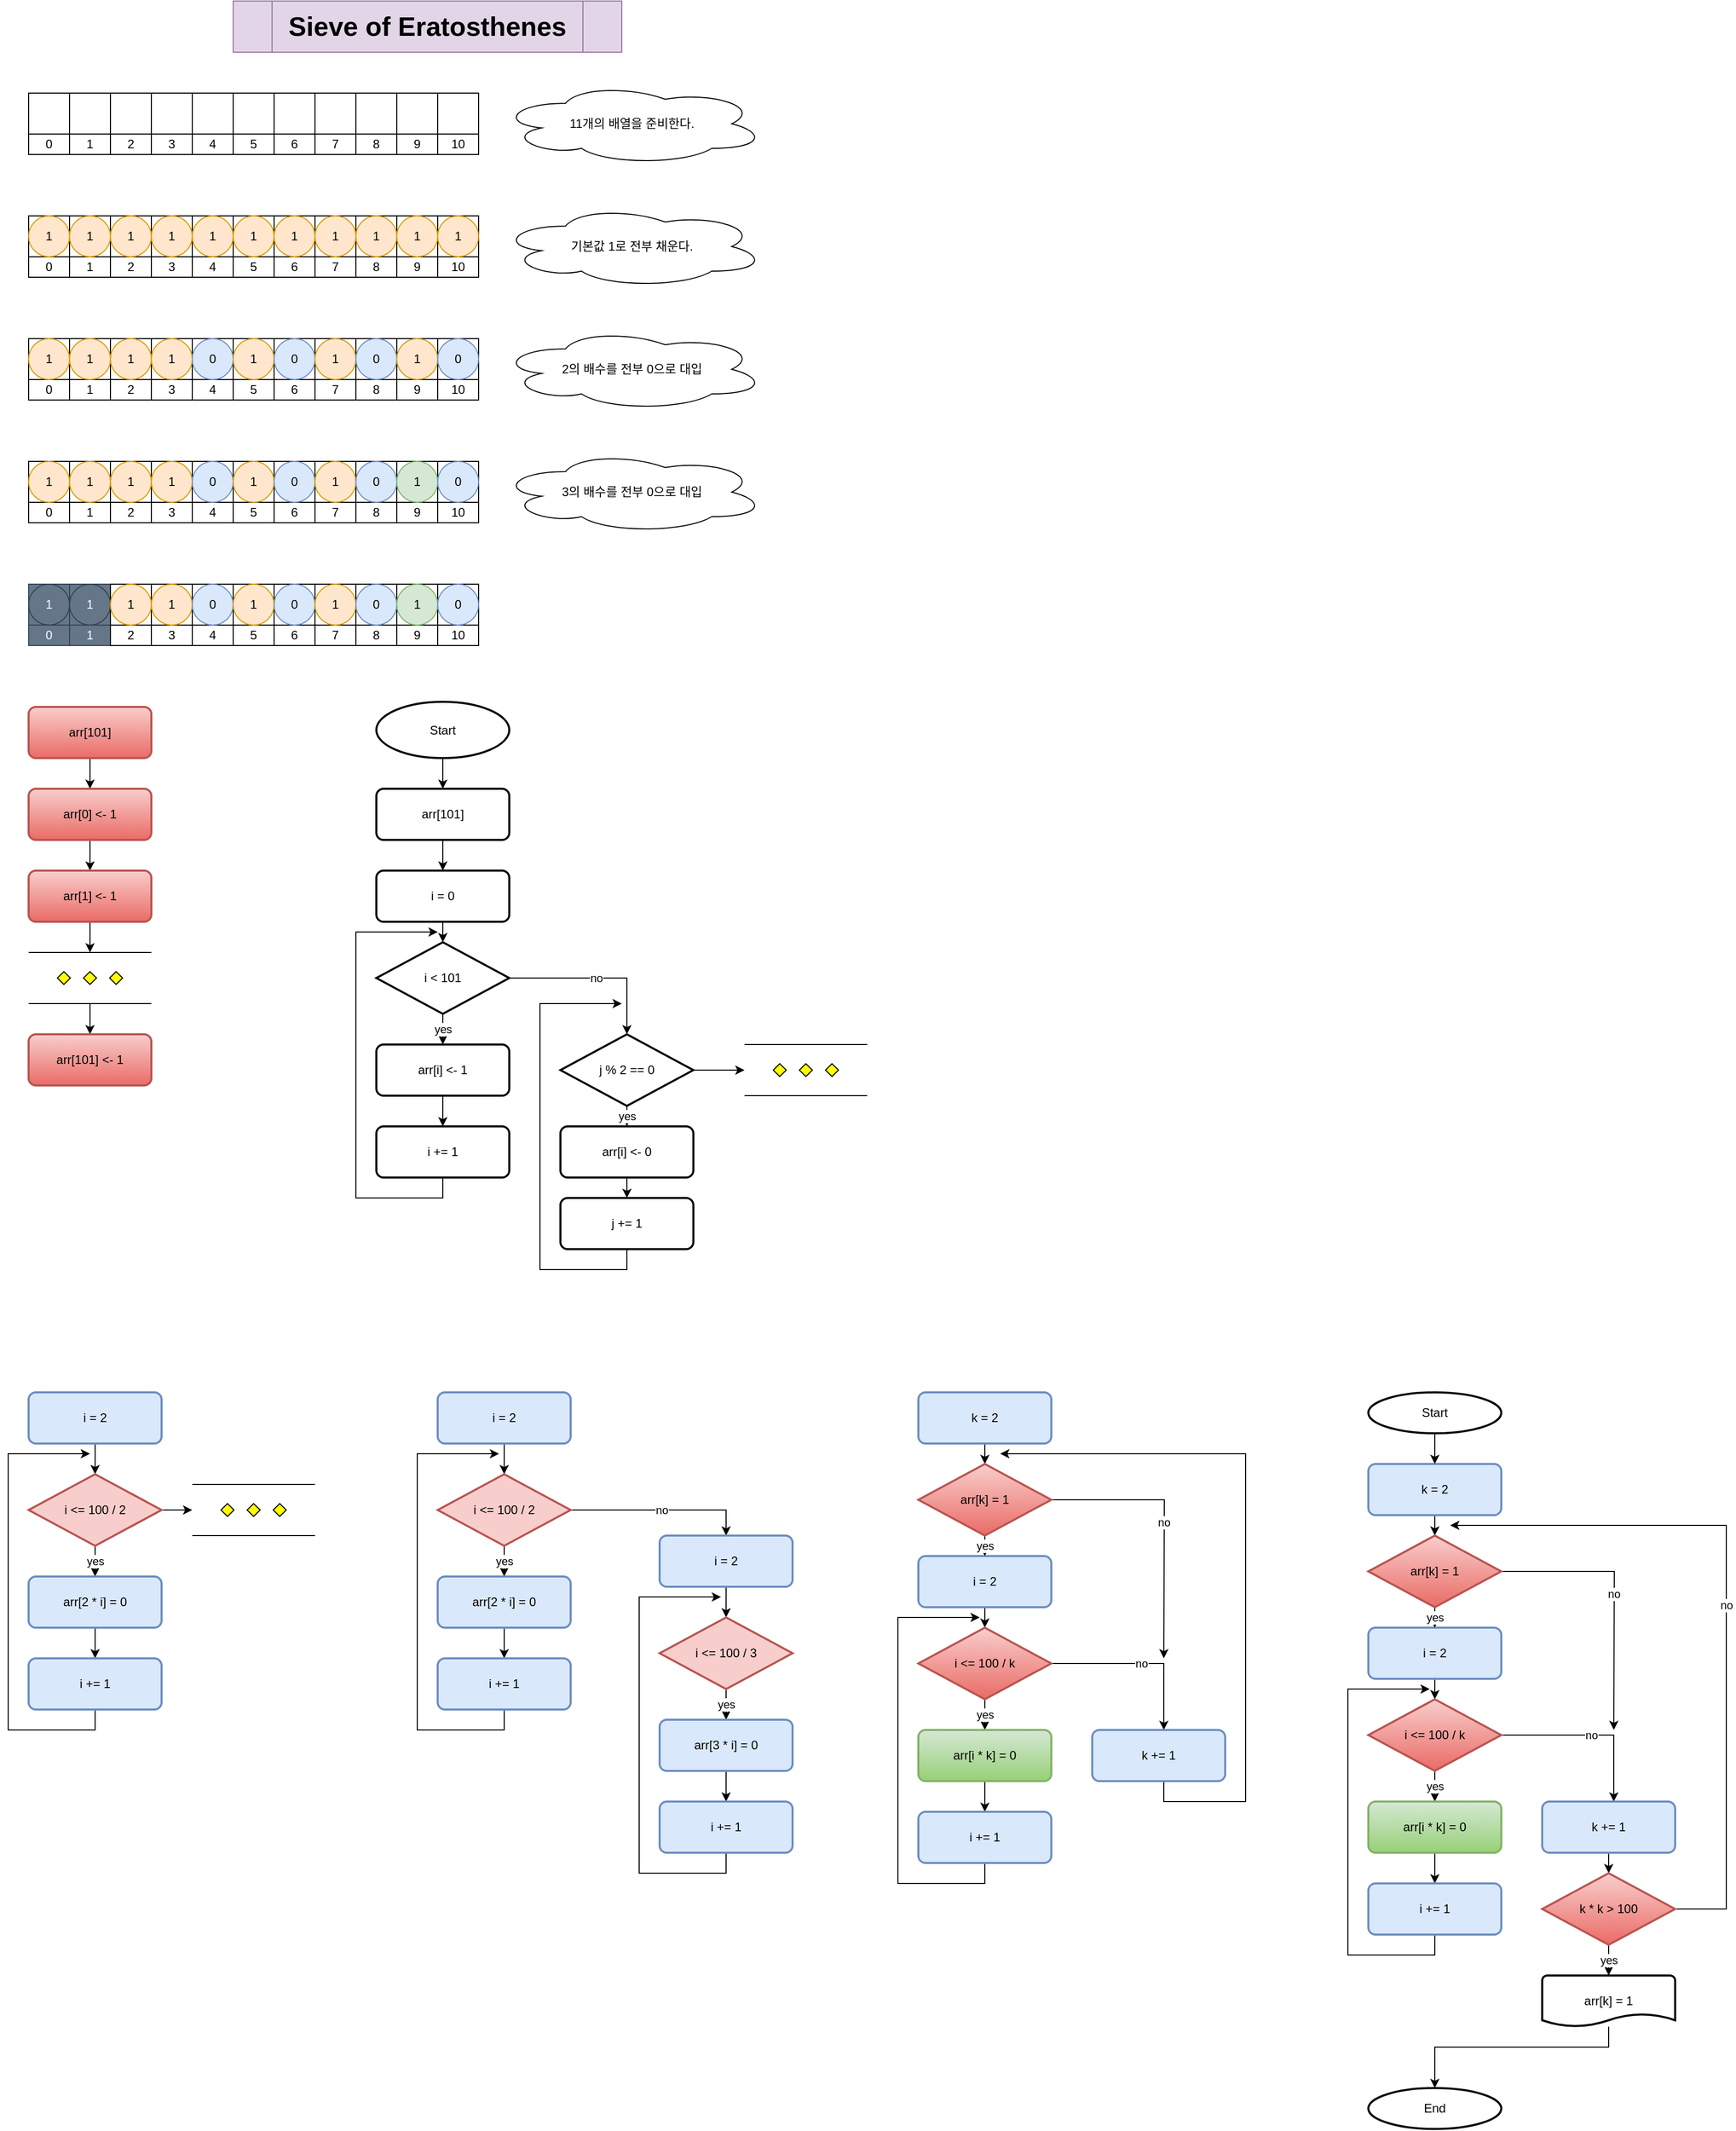 <mxfile version="13.9.9" type="device"><diagram id="VIHYgK6AZDCqvZRYGjN4" name="페이지-1"><mxGraphModel dx="1086" dy="806" grid="1" gridSize="10" guides="1" tooltips="1" connect="1" arrows="1" fold="1" page="1" pageScale="1" pageWidth="827" pageHeight="1169" math="0" shadow="0"><root><mxCell id="0"/><mxCell id="1" parent="0"/><mxCell id="qCSd7nlvU37HvuMlZ5gR-1" value="" style="whiteSpace=wrap;html=1;aspect=fixed;rounded=0;sketch=0;" vertex="1" parent="1"><mxGeometry x="80" y="240" width="40" height="40" as="geometry"/></mxCell><mxCell id="qCSd7nlvU37HvuMlZ5gR-2" value="" style="whiteSpace=wrap;html=1;aspect=fixed;rounded=0;sketch=0;" vertex="1" parent="1"><mxGeometry x="120" y="240" width="40" height="40" as="geometry"/></mxCell><mxCell id="qCSd7nlvU37HvuMlZ5gR-3" value="" style="whiteSpace=wrap;html=1;aspect=fixed;rounded=0;sketch=0;" vertex="1" parent="1"><mxGeometry x="160" y="240" width="40" height="40" as="geometry"/></mxCell><mxCell id="qCSd7nlvU37HvuMlZ5gR-4" value="" style="whiteSpace=wrap;html=1;aspect=fixed;rounded=0;sketch=0;" vertex="1" parent="1"><mxGeometry x="200" y="240" width="40" height="40" as="geometry"/></mxCell><mxCell id="qCSd7nlvU37HvuMlZ5gR-5" value="" style="whiteSpace=wrap;html=1;aspect=fixed;rounded=0;sketch=0;" vertex="1" parent="1"><mxGeometry x="240" y="240" width="40" height="40" as="geometry"/></mxCell><mxCell id="qCSd7nlvU37HvuMlZ5gR-6" value="0" style="rounded=0;whiteSpace=wrap;html=1;sketch=0;" vertex="1" parent="1"><mxGeometry x="80" y="280" width="40" height="20" as="geometry"/></mxCell><mxCell id="qCSd7nlvU37HvuMlZ5gR-7" value="1" style="rounded=0;whiteSpace=wrap;html=1;sketch=0;" vertex="1" parent="1"><mxGeometry x="120" y="280" width="40" height="20" as="geometry"/></mxCell><mxCell id="qCSd7nlvU37HvuMlZ5gR-8" value="2" style="rounded=0;whiteSpace=wrap;html=1;sketch=0;" vertex="1" parent="1"><mxGeometry x="160" y="280" width="40" height="20" as="geometry"/></mxCell><mxCell id="qCSd7nlvU37HvuMlZ5gR-9" value="3" style="rounded=0;whiteSpace=wrap;html=1;sketch=0;" vertex="1" parent="1"><mxGeometry x="200" y="280" width="40" height="20" as="geometry"/></mxCell><mxCell id="qCSd7nlvU37HvuMlZ5gR-10" value="4" style="rounded=0;whiteSpace=wrap;html=1;sketch=0;" vertex="1" parent="1"><mxGeometry x="240" y="280" width="40" height="20" as="geometry"/></mxCell><mxCell id="qCSd7nlvU37HvuMlZ5gR-16" value="Sieve of Eratosthenes" style="shape=process;whiteSpace=wrap;html=1;backgroundOutline=1;fontStyle=1;fontSize=26;fillColor=#e1d5e7;strokeColor=#9673a6;" vertex="1" parent="1"><mxGeometry x="280" y="30" width="380" height="50" as="geometry"/></mxCell><mxCell id="qCSd7nlvU37HvuMlZ5gR-17" value="" style="whiteSpace=wrap;html=1;aspect=fixed;rounded=0;sketch=0;" vertex="1" parent="1"><mxGeometry x="280" y="240" width="40" height="40" as="geometry"/></mxCell><mxCell id="qCSd7nlvU37HvuMlZ5gR-18" value="" style="whiteSpace=wrap;html=1;aspect=fixed;rounded=0;sketch=0;" vertex="1" parent="1"><mxGeometry x="320" y="240" width="40" height="40" as="geometry"/></mxCell><mxCell id="qCSd7nlvU37HvuMlZ5gR-19" value="5" style="rounded=0;whiteSpace=wrap;html=1;sketch=0;" vertex="1" parent="1"><mxGeometry x="280" y="280" width="40" height="20" as="geometry"/></mxCell><mxCell id="qCSd7nlvU37HvuMlZ5gR-20" value="6" style="rounded=0;whiteSpace=wrap;html=1;sketch=0;" vertex="1" parent="1"><mxGeometry x="320" y="280" width="40" height="20" as="geometry"/></mxCell><mxCell id="qCSd7nlvU37HvuMlZ5gR-23" value="" style="whiteSpace=wrap;html=1;aspect=fixed;rounded=0;sketch=0;" vertex="1" parent="1"><mxGeometry x="360" y="240" width="40" height="40" as="geometry"/></mxCell><mxCell id="qCSd7nlvU37HvuMlZ5gR-24" value="" style="whiteSpace=wrap;html=1;aspect=fixed;rounded=0;sketch=0;" vertex="1" parent="1"><mxGeometry x="400" y="240" width="40" height="40" as="geometry"/></mxCell><mxCell id="qCSd7nlvU37HvuMlZ5gR-25" value="7" style="rounded=0;whiteSpace=wrap;html=1;sketch=0;" vertex="1" parent="1"><mxGeometry x="360" y="280" width="40" height="20" as="geometry"/></mxCell><mxCell id="qCSd7nlvU37HvuMlZ5gR-26" value="8" style="rounded=0;whiteSpace=wrap;html=1;sketch=0;" vertex="1" parent="1"><mxGeometry x="400" y="280" width="40" height="20" as="geometry"/></mxCell><mxCell id="qCSd7nlvU37HvuMlZ5gR-29" value="" style="whiteSpace=wrap;html=1;aspect=fixed;rounded=0;sketch=0;" vertex="1" parent="1"><mxGeometry x="440" y="240" width="40" height="40" as="geometry"/></mxCell><mxCell id="qCSd7nlvU37HvuMlZ5gR-30" value="" style="whiteSpace=wrap;html=1;aspect=fixed;rounded=0;sketch=0;" vertex="1" parent="1"><mxGeometry x="480" y="240" width="40" height="40" as="geometry"/></mxCell><mxCell id="qCSd7nlvU37HvuMlZ5gR-31" value="9" style="rounded=0;whiteSpace=wrap;html=1;sketch=0;" vertex="1" parent="1"><mxGeometry x="440" y="280" width="40" height="20" as="geometry"/></mxCell><mxCell id="qCSd7nlvU37HvuMlZ5gR-32" value="10" style="rounded=0;whiteSpace=wrap;html=1;sketch=0;" vertex="1" parent="1"><mxGeometry x="480" y="280" width="40" height="20" as="geometry"/></mxCell><mxCell id="qCSd7nlvU37HvuMlZ5gR-34" value="1" style="ellipse;whiteSpace=wrap;html=1;aspect=fixed;rounded=0;sketch=0;fillColor=#ffe6cc;strokeColor=#d79b00;" vertex="1" parent="1"><mxGeometry x="80" y="240" width="40" height="40" as="geometry"/></mxCell><mxCell id="qCSd7nlvU37HvuMlZ5gR-35" value="1" style="ellipse;whiteSpace=wrap;html=1;aspect=fixed;rounded=0;sketch=0;fillColor=#ffe6cc;strokeColor=#d79b00;" vertex="1" parent="1"><mxGeometry x="120" y="240" width="40" height="40" as="geometry"/></mxCell><mxCell id="qCSd7nlvU37HvuMlZ5gR-36" value="1" style="ellipse;whiteSpace=wrap;html=1;aspect=fixed;rounded=0;sketch=0;fillColor=#ffe6cc;strokeColor=#d79b00;" vertex="1" parent="1"><mxGeometry x="160" y="240" width="40" height="40" as="geometry"/></mxCell><mxCell id="qCSd7nlvU37HvuMlZ5gR-37" value="1" style="ellipse;whiteSpace=wrap;html=1;aspect=fixed;rounded=0;sketch=0;fillColor=#ffe6cc;strokeColor=#d79b00;" vertex="1" parent="1"><mxGeometry x="200" y="240" width="40" height="40" as="geometry"/></mxCell><mxCell id="qCSd7nlvU37HvuMlZ5gR-42" value="1" style="ellipse;whiteSpace=wrap;html=1;aspect=fixed;rounded=0;sketch=0;fillColor=#ffe6cc;strokeColor=#d79b00;" vertex="1" parent="1"><mxGeometry x="240" y="240" width="40" height="40" as="geometry"/></mxCell><mxCell id="qCSd7nlvU37HvuMlZ5gR-43" value="1" style="ellipse;whiteSpace=wrap;html=1;aspect=fixed;rounded=0;sketch=0;fillColor=#ffe6cc;strokeColor=#d79b00;" vertex="1" parent="1"><mxGeometry x="280" y="240" width="40" height="40" as="geometry"/></mxCell><mxCell id="qCSd7nlvU37HvuMlZ5gR-44" value="1" style="ellipse;whiteSpace=wrap;html=1;aspect=fixed;rounded=0;sketch=0;fillColor=#ffe6cc;strokeColor=#d79b00;" vertex="1" parent="1"><mxGeometry x="320" y="240" width="40" height="40" as="geometry"/></mxCell><mxCell id="qCSd7nlvU37HvuMlZ5gR-45" value="1" style="ellipse;whiteSpace=wrap;html=1;aspect=fixed;rounded=0;sketch=0;fillColor=#ffe6cc;strokeColor=#d79b00;" vertex="1" parent="1"><mxGeometry x="360" y="240" width="40" height="40" as="geometry"/></mxCell><mxCell id="qCSd7nlvU37HvuMlZ5gR-46" value="1" style="ellipse;whiteSpace=wrap;html=1;aspect=fixed;rounded=0;sketch=0;fillColor=#ffe6cc;strokeColor=#d79b00;" vertex="1" parent="1"><mxGeometry x="400" y="240" width="40" height="40" as="geometry"/></mxCell><mxCell id="qCSd7nlvU37HvuMlZ5gR-47" value="1" style="ellipse;whiteSpace=wrap;html=1;aspect=fixed;rounded=0;sketch=0;fillColor=#ffe6cc;strokeColor=#d79b00;" vertex="1" parent="1"><mxGeometry x="440" y="240" width="40" height="40" as="geometry"/></mxCell><mxCell id="qCSd7nlvU37HvuMlZ5gR-48" value="1" style="ellipse;whiteSpace=wrap;html=1;aspect=fixed;rounded=0;sketch=0;fillColor=#ffe6cc;strokeColor=#d79b00;" vertex="1" parent="1"><mxGeometry x="480" y="240" width="40" height="40" as="geometry"/></mxCell><mxCell id="qCSd7nlvU37HvuMlZ5gR-82" value="" style="group" vertex="1" connectable="0" parent="1"><mxGeometry x="80" y="120" width="440" height="60" as="geometry"/></mxCell><mxCell id="qCSd7nlvU37HvuMlZ5gR-60" value="" style="whiteSpace=wrap;html=1;aspect=fixed;rounded=0;sketch=0;" vertex="1" parent="qCSd7nlvU37HvuMlZ5gR-82"><mxGeometry width="40" height="40" as="geometry"/></mxCell><mxCell id="qCSd7nlvU37HvuMlZ5gR-61" value="" style="whiteSpace=wrap;html=1;aspect=fixed;rounded=0;sketch=0;" vertex="1" parent="qCSd7nlvU37HvuMlZ5gR-82"><mxGeometry x="40" width="40" height="40" as="geometry"/></mxCell><mxCell id="qCSd7nlvU37HvuMlZ5gR-62" value="" style="whiteSpace=wrap;html=1;aspect=fixed;rounded=0;sketch=0;" vertex="1" parent="qCSd7nlvU37HvuMlZ5gR-82"><mxGeometry x="80" width="40" height="40" as="geometry"/></mxCell><mxCell id="qCSd7nlvU37HvuMlZ5gR-63" value="" style="whiteSpace=wrap;html=1;aspect=fixed;rounded=0;sketch=0;" vertex="1" parent="qCSd7nlvU37HvuMlZ5gR-82"><mxGeometry x="120" width="40" height="40" as="geometry"/></mxCell><mxCell id="qCSd7nlvU37HvuMlZ5gR-64" value="" style="whiteSpace=wrap;html=1;aspect=fixed;rounded=0;sketch=0;" vertex="1" parent="qCSd7nlvU37HvuMlZ5gR-82"><mxGeometry x="160" width="40" height="40" as="geometry"/></mxCell><mxCell id="qCSd7nlvU37HvuMlZ5gR-65" value="0" style="rounded=0;whiteSpace=wrap;html=1;sketch=0;" vertex="1" parent="qCSd7nlvU37HvuMlZ5gR-82"><mxGeometry y="40" width="40" height="20" as="geometry"/></mxCell><mxCell id="qCSd7nlvU37HvuMlZ5gR-66" value="1" style="rounded=0;whiteSpace=wrap;html=1;sketch=0;" vertex="1" parent="qCSd7nlvU37HvuMlZ5gR-82"><mxGeometry x="40" y="40" width="40" height="20" as="geometry"/></mxCell><mxCell id="qCSd7nlvU37HvuMlZ5gR-67" value="2" style="rounded=0;whiteSpace=wrap;html=1;sketch=0;" vertex="1" parent="qCSd7nlvU37HvuMlZ5gR-82"><mxGeometry x="80" y="40" width="40" height="20" as="geometry"/></mxCell><mxCell id="qCSd7nlvU37HvuMlZ5gR-68" value="3" style="rounded=0;whiteSpace=wrap;html=1;sketch=0;" vertex="1" parent="qCSd7nlvU37HvuMlZ5gR-82"><mxGeometry x="120" y="40" width="40" height="20" as="geometry"/></mxCell><mxCell id="qCSd7nlvU37HvuMlZ5gR-69" value="4" style="rounded=0;whiteSpace=wrap;html=1;sketch=0;" vertex="1" parent="qCSd7nlvU37HvuMlZ5gR-82"><mxGeometry x="160" y="40" width="40" height="20" as="geometry"/></mxCell><mxCell id="qCSd7nlvU37HvuMlZ5gR-70" value="" style="whiteSpace=wrap;html=1;aspect=fixed;rounded=0;sketch=0;" vertex="1" parent="qCSd7nlvU37HvuMlZ5gR-82"><mxGeometry x="200" width="40" height="40" as="geometry"/></mxCell><mxCell id="qCSd7nlvU37HvuMlZ5gR-71" value="" style="whiteSpace=wrap;html=1;aspect=fixed;rounded=0;sketch=0;" vertex="1" parent="qCSd7nlvU37HvuMlZ5gR-82"><mxGeometry x="240" width="40" height="40" as="geometry"/></mxCell><mxCell id="qCSd7nlvU37HvuMlZ5gR-72" value="5" style="rounded=0;whiteSpace=wrap;html=1;sketch=0;" vertex="1" parent="qCSd7nlvU37HvuMlZ5gR-82"><mxGeometry x="200" y="40" width="40" height="20" as="geometry"/></mxCell><mxCell id="qCSd7nlvU37HvuMlZ5gR-73" value="6" style="rounded=0;whiteSpace=wrap;html=1;sketch=0;" vertex="1" parent="qCSd7nlvU37HvuMlZ5gR-82"><mxGeometry x="240" y="40" width="40" height="20" as="geometry"/></mxCell><mxCell id="qCSd7nlvU37HvuMlZ5gR-74" value="" style="whiteSpace=wrap;html=1;aspect=fixed;rounded=0;sketch=0;" vertex="1" parent="qCSd7nlvU37HvuMlZ5gR-82"><mxGeometry x="280" width="40" height="40" as="geometry"/></mxCell><mxCell id="qCSd7nlvU37HvuMlZ5gR-75" value="" style="whiteSpace=wrap;html=1;aspect=fixed;rounded=0;sketch=0;" vertex="1" parent="qCSd7nlvU37HvuMlZ5gR-82"><mxGeometry x="320" width="40" height="40" as="geometry"/></mxCell><mxCell id="qCSd7nlvU37HvuMlZ5gR-76" value="7" style="rounded=0;whiteSpace=wrap;html=1;sketch=0;" vertex="1" parent="qCSd7nlvU37HvuMlZ5gR-82"><mxGeometry x="280" y="40" width="40" height="20" as="geometry"/></mxCell><mxCell id="qCSd7nlvU37HvuMlZ5gR-77" value="8" style="rounded=0;whiteSpace=wrap;html=1;sketch=0;" vertex="1" parent="qCSd7nlvU37HvuMlZ5gR-82"><mxGeometry x="320" y="40" width="40" height="20" as="geometry"/></mxCell><mxCell id="qCSd7nlvU37HvuMlZ5gR-78" value="" style="whiteSpace=wrap;html=1;aspect=fixed;rounded=0;sketch=0;" vertex="1" parent="qCSd7nlvU37HvuMlZ5gR-82"><mxGeometry x="360" width="40" height="40" as="geometry"/></mxCell><mxCell id="qCSd7nlvU37HvuMlZ5gR-79" value="" style="whiteSpace=wrap;html=1;aspect=fixed;rounded=0;sketch=0;" vertex="1" parent="qCSd7nlvU37HvuMlZ5gR-82"><mxGeometry x="400" width="40" height="40" as="geometry"/></mxCell><mxCell id="qCSd7nlvU37HvuMlZ5gR-80" value="9" style="rounded=0;whiteSpace=wrap;html=1;sketch=0;" vertex="1" parent="qCSd7nlvU37HvuMlZ5gR-82"><mxGeometry x="360" y="40" width="40" height="20" as="geometry"/></mxCell><mxCell id="qCSd7nlvU37HvuMlZ5gR-81" value="10" style="rounded=0;whiteSpace=wrap;html=1;sketch=0;" vertex="1" parent="qCSd7nlvU37HvuMlZ5gR-82"><mxGeometry x="400" y="40" width="40" height="20" as="geometry"/></mxCell><mxCell id="qCSd7nlvU37HvuMlZ5gR-83" value="" style="whiteSpace=wrap;html=1;aspect=fixed;rounded=0;sketch=0;" vertex="1" parent="1"><mxGeometry x="80" y="360" width="40" height="40" as="geometry"/></mxCell><mxCell id="qCSd7nlvU37HvuMlZ5gR-84" value="" style="whiteSpace=wrap;html=1;aspect=fixed;rounded=0;sketch=0;" vertex="1" parent="1"><mxGeometry x="120" y="360" width="40" height="40" as="geometry"/></mxCell><mxCell id="qCSd7nlvU37HvuMlZ5gR-85" value="" style="whiteSpace=wrap;html=1;aspect=fixed;rounded=0;sketch=0;" vertex="1" parent="1"><mxGeometry x="160" y="360" width="40" height="40" as="geometry"/></mxCell><mxCell id="qCSd7nlvU37HvuMlZ5gR-86" value="" style="whiteSpace=wrap;html=1;aspect=fixed;rounded=0;sketch=0;" vertex="1" parent="1"><mxGeometry x="200" y="360" width="40" height="40" as="geometry"/></mxCell><mxCell id="qCSd7nlvU37HvuMlZ5gR-87" value="" style="whiteSpace=wrap;html=1;aspect=fixed;rounded=0;sketch=0;" vertex="1" parent="1"><mxGeometry x="240" y="360" width="40" height="40" as="geometry"/></mxCell><mxCell id="qCSd7nlvU37HvuMlZ5gR-88" value="0" style="rounded=0;whiteSpace=wrap;html=1;sketch=0;" vertex="1" parent="1"><mxGeometry x="80" y="400" width="40" height="20" as="geometry"/></mxCell><mxCell id="qCSd7nlvU37HvuMlZ5gR-89" value="1" style="rounded=0;whiteSpace=wrap;html=1;sketch=0;" vertex="1" parent="1"><mxGeometry x="120" y="400" width="40" height="20" as="geometry"/></mxCell><mxCell id="qCSd7nlvU37HvuMlZ5gR-90" value="2" style="rounded=0;whiteSpace=wrap;html=1;sketch=0;" vertex="1" parent="1"><mxGeometry x="160" y="400" width="40" height="20" as="geometry"/></mxCell><mxCell id="qCSd7nlvU37HvuMlZ5gR-91" value="3" style="rounded=0;whiteSpace=wrap;html=1;sketch=0;" vertex="1" parent="1"><mxGeometry x="200" y="400" width="40" height="20" as="geometry"/></mxCell><mxCell id="qCSd7nlvU37HvuMlZ5gR-92" value="4" style="rounded=0;whiteSpace=wrap;html=1;sketch=0;" vertex="1" parent="1"><mxGeometry x="240" y="400" width="40" height="20" as="geometry"/></mxCell><mxCell id="qCSd7nlvU37HvuMlZ5gR-93" value="" style="whiteSpace=wrap;html=1;aspect=fixed;rounded=0;sketch=0;" vertex="1" parent="1"><mxGeometry x="280" y="360" width="40" height="40" as="geometry"/></mxCell><mxCell id="qCSd7nlvU37HvuMlZ5gR-94" value="" style="whiteSpace=wrap;html=1;aspect=fixed;rounded=0;sketch=0;" vertex="1" parent="1"><mxGeometry x="320" y="360" width="40" height="40" as="geometry"/></mxCell><mxCell id="qCSd7nlvU37HvuMlZ5gR-95" value="5" style="rounded=0;whiteSpace=wrap;html=1;sketch=0;" vertex="1" parent="1"><mxGeometry x="280" y="400" width="40" height="20" as="geometry"/></mxCell><mxCell id="qCSd7nlvU37HvuMlZ5gR-96" value="6" style="rounded=0;whiteSpace=wrap;html=1;sketch=0;" vertex="1" parent="1"><mxGeometry x="320" y="400" width="40" height="20" as="geometry"/></mxCell><mxCell id="qCSd7nlvU37HvuMlZ5gR-97" value="" style="whiteSpace=wrap;html=1;aspect=fixed;rounded=0;sketch=0;" vertex="1" parent="1"><mxGeometry x="360" y="360" width="40" height="40" as="geometry"/></mxCell><mxCell id="qCSd7nlvU37HvuMlZ5gR-98" value="" style="whiteSpace=wrap;html=1;aspect=fixed;rounded=0;sketch=0;" vertex="1" parent="1"><mxGeometry x="400" y="360" width="40" height="40" as="geometry"/></mxCell><mxCell id="qCSd7nlvU37HvuMlZ5gR-99" value="7" style="rounded=0;whiteSpace=wrap;html=1;sketch=0;" vertex="1" parent="1"><mxGeometry x="360" y="400" width="40" height="20" as="geometry"/></mxCell><mxCell id="qCSd7nlvU37HvuMlZ5gR-100" value="8" style="rounded=0;whiteSpace=wrap;html=1;sketch=0;" vertex="1" parent="1"><mxGeometry x="400" y="400" width="40" height="20" as="geometry"/></mxCell><mxCell id="qCSd7nlvU37HvuMlZ5gR-101" value="" style="whiteSpace=wrap;html=1;aspect=fixed;rounded=0;sketch=0;" vertex="1" parent="1"><mxGeometry x="440" y="360" width="40" height="40" as="geometry"/></mxCell><mxCell id="qCSd7nlvU37HvuMlZ5gR-102" value="" style="whiteSpace=wrap;html=1;aspect=fixed;rounded=0;sketch=0;" vertex="1" parent="1"><mxGeometry x="480" y="360" width="40" height="40" as="geometry"/></mxCell><mxCell id="qCSd7nlvU37HvuMlZ5gR-103" value="9" style="rounded=0;whiteSpace=wrap;html=1;sketch=0;" vertex="1" parent="1"><mxGeometry x="440" y="400" width="40" height="20" as="geometry"/></mxCell><mxCell id="qCSd7nlvU37HvuMlZ5gR-104" value="10" style="rounded=0;whiteSpace=wrap;html=1;sketch=0;" vertex="1" parent="1"><mxGeometry x="480" y="400" width="40" height="20" as="geometry"/></mxCell><mxCell id="qCSd7nlvU37HvuMlZ5gR-105" value="1" style="ellipse;whiteSpace=wrap;html=1;aspect=fixed;rounded=0;sketch=0;fillColor=#ffe6cc;strokeColor=#d79b00;" vertex="1" parent="1"><mxGeometry x="80" y="360" width="40" height="40" as="geometry"/></mxCell><mxCell id="qCSd7nlvU37HvuMlZ5gR-106" value="1" style="ellipse;whiteSpace=wrap;html=1;aspect=fixed;rounded=0;sketch=0;fillColor=#ffe6cc;strokeColor=#d79b00;" vertex="1" parent="1"><mxGeometry x="120" y="360" width="40" height="40" as="geometry"/></mxCell><mxCell id="qCSd7nlvU37HvuMlZ5gR-107" value="1" style="ellipse;whiteSpace=wrap;html=1;aspect=fixed;rounded=0;sketch=0;fillColor=#ffe6cc;strokeColor=#d79b00;" vertex="1" parent="1"><mxGeometry x="160" y="360" width="40" height="40" as="geometry"/></mxCell><mxCell id="qCSd7nlvU37HvuMlZ5gR-108" value="1" style="ellipse;whiteSpace=wrap;html=1;aspect=fixed;rounded=0;sketch=0;fillColor=#ffe6cc;strokeColor=#d79b00;" vertex="1" parent="1"><mxGeometry x="200" y="360" width="40" height="40" as="geometry"/></mxCell><mxCell id="qCSd7nlvU37HvuMlZ5gR-109" value="0" style="ellipse;whiteSpace=wrap;html=1;aspect=fixed;rounded=0;sketch=0;fillColor=#dae8fc;strokeColor=#6c8ebf;" vertex="1" parent="1"><mxGeometry x="240" y="360" width="40" height="40" as="geometry"/></mxCell><mxCell id="qCSd7nlvU37HvuMlZ5gR-110" value="1" style="ellipse;whiteSpace=wrap;html=1;aspect=fixed;rounded=0;sketch=0;fillColor=#ffe6cc;strokeColor=#d79b00;" vertex="1" parent="1"><mxGeometry x="280" y="360" width="40" height="40" as="geometry"/></mxCell><mxCell id="qCSd7nlvU37HvuMlZ5gR-111" value="0" style="ellipse;whiteSpace=wrap;html=1;aspect=fixed;rounded=0;sketch=0;fillColor=#dae8fc;strokeColor=#6c8ebf;" vertex="1" parent="1"><mxGeometry x="320" y="360" width="40" height="40" as="geometry"/></mxCell><mxCell id="qCSd7nlvU37HvuMlZ5gR-112" value="1" style="ellipse;whiteSpace=wrap;html=1;aspect=fixed;rounded=0;sketch=0;fillColor=#ffe6cc;strokeColor=#d79b00;" vertex="1" parent="1"><mxGeometry x="360" y="360" width="40" height="40" as="geometry"/></mxCell><mxCell id="qCSd7nlvU37HvuMlZ5gR-113" value="0" style="ellipse;whiteSpace=wrap;html=1;aspect=fixed;rounded=0;sketch=0;fillColor=#dae8fc;strokeColor=#6c8ebf;" vertex="1" parent="1"><mxGeometry x="400" y="360" width="40" height="40" as="geometry"/></mxCell><mxCell id="qCSd7nlvU37HvuMlZ5gR-114" value="1" style="ellipse;whiteSpace=wrap;html=1;aspect=fixed;rounded=0;sketch=0;fillColor=#ffe6cc;strokeColor=#d79b00;" vertex="1" parent="1"><mxGeometry x="440" y="360" width="40" height="40" as="geometry"/></mxCell><mxCell id="qCSd7nlvU37HvuMlZ5gR-115" value="0" style="ellipse;whiteSpace=wrap;html=1;aspect=fixed;rounded=0;sketch=0;fillColor=#dae8fc;strokeColor=#6c8ebf;" vertex="1" parent="1"><mxGeometry x="480" y="360" width="40" height="40" as="geometry"/></mxCell><mxCell id="qCSd7nlvU37HvuMlZ5gR-149" value="" style="whiteSpace=wrap;html=1;aspect=fixed;rounded=0;sketch=0;" vertex="1" parent="1"><mxGeometry x="80" y="480" width="40" height="40" as="geometry"/></mxCell><mxCell id="qCSd7nlvU37HvuMlZ5gR-150" value="" style="whiteSpace=wrap;html=1;aspect=fixed;rounded=0;sketch=0;" vertex="1" parent="1"><mxGeometry x="120" y="480" width="40" height="40" as="geometry"/></mxCell><mxCell id="qCSd7nlvU37HvuMlZ5gR-151" value="" style="whiteSpace=wrap;html=1;aspect=fixed;rounded=0;sketch=0;" vertex="1" parent="1"><mxGeometry x="160" y="480" width="40" height="40" as="geometry"/></mxCell><mxCell id="qCSd7nlvU37HvuMlZ5gR-152" value="" style="whiteSpace=wrap;html=1;aspect=fixed;rounded=0;sketch=0;" vertex="1" parent="1"><mxGeometry x="200" y="480" width="40" height="40" as="geometry"/></mxCell><mxCell id="qCSd7nlvU37HvuMlZ5gR-153" value="" style="whiteSpace=wrap;html=1;aspect=fixed;rounded=0;sketch=0;" vertex="1" parent="1"><mxGeometry x="240" y="480" width="40" height="40" as="geometry"/></mxCell><mxCell id="qCSd7nlvU37HvuMlZ5gR-154" value="0" style="rounded=0;whiteSpace=wrap;html=1;sketch=0;" vertex="1" parent="1"><mxGeometry x="80" y="520" width="40" height="20" as="geometry"/></mxCell><mxCell id="qCSd7nlvU37HvuMlZ5gR-155" value="1" style="rounded=0;whiteSpace=wrap;html=1;sketch=0;" vertex="1" parent="1"><mxGeometry x="120" y="520" width="40" height="20" as="geometry"/></mxCell><mxCell id="qCSd7nlvU37HvuMlZ5gR-156" value="2" style="rounded=0;whiteSpace=wrap;html=1;sketch=0;" vertex="1" parent="1"><mxGeometry x="160" y="520" width="40" height="20" as="geometry"/></mxCell><mxCell id="qCSd7nlvU37HvuMlZ5gR-157" value="3" style="rounded=0;whiteSpace=wrap;html=1;sketch=0;" vertex="1" parent="1"><mxGeometry x="200" y="520" width="40" height="20" as="geometry"/></mxCell><mxCell id="qCSd7nlvU37HvuMlZ5gR-158" value="4" style="rounded=0;whiteSpace=wrap;html=1;sketch=0;" vertex="1" parent="1"><mxGeometry x="240" y="520" width="40" height="20" as="geometry"/></mxCell><mxCell id="qCSd7nlvU37HvuMlZ5gR-159" value="" style="whiteSpace=wrap;html=1;aspect=fixed;rounded=0;sketch=0;" vertex="1" parent="1"><mxGeometry x="280" y="480" width="40" height="40" as="geometry"/></mxCell><mxCell id="qCSd7nlvU37HvuMlZ5gR-160" value="" style="whiteSpace=wrap;html=1;aspect=fixed;rounded=0;sketch=0;" vertex="1" parent="1"><mxGeometry x="320" y="480" width="40" height="40" as="geometry"/></mxCell><mxCell id="qCSd7nlvU37HvuMlZ5gR-161" value="5" style="rounded=0;whiteSpace=wrap;html=1;sketch=0;" vertex="1" parent="1"><mxGeometry x="280" y="520" width="40" height="20" as="geometry"/></mxCell><mxCell id="qCSd7nlvU37HvuMlZ5gR-162" value="6" style="rounded=0;whiteSpace=wrap;html=1;sketch=0;" vertex="1" parent="1"><mxGeometry x="320" y="520" width="40" height="20" as="geometry"/></mxCell><mxCell id="qCSd7nlvU37HvuMlZ5gR-163" value="" style="whiteSpace=wrap;html=1;aspect=fixed;rounded=0;sketch=0;" vertex="1" parent="1"><mxGeometry x="360" y="480" width="40" height="40" as="geometry"/></mxCell><mxCell id="qCSd7nlvU37HvuMlZ5gR-164" value="" style="whiteSpace=wrap;html=1;aspect=fixed;rounded=0;sketch=0;" vertex="1" parent="1"><mxGeometry x="400" y="480" width="40" height="40" as="geometry"/></mxCell><mxCell id="qCSd7nlvU37HvuMlZ5gR-165" value="7" style="rounded=0;whiteSpace=wrap;html=1;sketch=0;" vertex="1" parent="1"><mxGeometry x="360" y="520" width="40" height="20" as="geometry"/></mxCell><mxCell id="qCSd7nlvU37HvuMlZ5gR-166" value="8" style="rounded=0;whiteSpace=wrap;html=1;sketch=0;" vertex="1" parent="1"><mxGeometry x="400" y="520" width="40" height="20" as="geometry"/></mxCell><mxCell id="qCSd7nlvU37HvuMlZ5gR-167" value="" style="whiteSpace=wrap;html=1;aspect=fixed;rounded=0;sketch=0;" vertex="1" parent="1"><mxGeometry x="440" y="480" width="40" height="40" as="geometry"/></mxCell><mxCell id="qCSd7nlvU37HvuMlZ5gR-168" value="" style="whiteSpace=wrap;html=1;aspect=fixed;rounded=0;sketch=0;" vertex="1" parent="1"><mxGeometry x="480" y="480" width="40" height="40" as="geometry"/></mxCell><mxCell id="qCSd7nlvU37HvuMlZ5gR-169" value="9" style="rounded=0;whiteSpace=wrap;html=1;sketch=0;" vertex="1" parent="1"><mxGeometry x="440" y="520" width="40" height="20" as="geometry"/></mxCell><mxCell id="qCSd7nlvU37HvuMlZ5gR-170" value="10" style="rounded=0;whiteSpace=wrap;html=1;sketch=0;" vertex="1" parent="1"><mxGeometry x="480" y="520" width="40" height="20" as="geometry"/></mxCell><mxCell id="qCSd7nlvU37HvuMlZ5gR-171" value="1" style="ellipse;whiteSpace=wrap;html=1;aspect=fixed;rounded=0;sketch=0;fillColor=#ffe6cc;strokeColor=#d79b00;" vertex="1" parent="1"><mxGeometry x="80" y="480" width="40" height="40" as="geometry"/></mxCell><mxCell id="qCSd7nlvU37HvuMlZ5gR-172" value="1" style="ellipse;whiteSpace=wrap;html=1;aspect=fixed;rounded=0;sketch=0;fillColor=#ffe6cc;strokeColor=#d79b00;" vertex="1" parent="1"><mxGeometry x="120" y="480" width="40" height="40" as="geometry"/></mxCell><mxCell id="qCSd7nlvU37HvuMlZ5gR-173" value="1" style="ellipse;whiteSpace=wrap;html=1;aspect=fixed;rounded=0;sketch=0;fillColor=#ffe6cc;strokeColor=#d79b00;" vertex="1" parent="1"><mxGeometry x="160" y="480" width="40" height="40" as="geometry"/></mxCell><mxCell id="qCSd7nlvU37HvuMlZ5gR-174" value="1" style="ellipse;whiteSpace=wrap;html=1;aspect=fixed;rounded=0;sketch=0;fillColor=#ffe6cc;strokeColor=#d79b00;" vertex="1" parent="1"><mxGeometry x="200" y="480" width="40" height="40" as="geometry"/></mxCell><mxCell id="qCSd7nlvU37HvuMlZ5gR-175" value="0" style="ellipse;whiteSpace=wrap;html=1;aspect=fixed;rounded=0;sketch=0;fillColor=#dae8fc;strokeColor=#6c8ebf;" vertex="1" parent="1"><mxGeometry x="240" y="480" width="40" height="40" as="geometry"/></mxCell><mxCell id="qCSd7nlvU37HvuMlZ5gR-176" value="1" style="ellipse;whiteSpace=wrap;html=1;aspect=fixed;rounded=0;sketch=0;fillColor=#ffe6cc;strokeColor=#d79b00;" vertex="1" parent="1"><mxGeometry x="280" y="480" width="40" height="40" as="geometry"/></mxCell><mxCell id="qCSd7nlvU37HvuMlZ5gR-177" value="0" style="ellipse;whiteSpace=wrap;html=1;aspect=fixed;rounded=0;sketch=0;fillColor=#dae8fc;strokeColor=#6c8ebf;" vertex="1" parent="1"><mxGeometry x="320" y="480" width="40" height="40" as="geometry"/></mxCell><mxCell id="qCSd7nlvU37HvuMlZ5gR-178" value="1" style="ellipse;whiteSpace=wrap;html=1;aspect=fixed;rounded=0;sketch=0;fillColor=#ffe6cc;strokeColor=#d79b00;" vertex="1" parent="1"><mxGeometry x="360" y="480" width="40" height="40" as="geometry"/></mxCell><mxCell id="qCSd7nlvU37HvuMlZ5gR-179" value="0" style="ellipse;whiteSpace=wrap;html=1;aspect=fixed;rounded=0;sketch=0;fillColor=#dae8fc;strokeColor=#6c8ebf;" vertex="1" parent="1"><mxGeometry x="400" y="480" width="40" height="40" as="geometry"/></mxCell><mxCell id="qCSd7nlvU37HvuMlZ5gR-180" value="1" style="ellipse;whiteSpace=wrap;html=1;aspect=fixed;rounded=0;sketch=0;fillColor=#d5e8d4;strokeColor=#82b366;" vertex="1" parent="1"><mxGeometry x="440" y="480" width="40" height="40" as="geometry"/></mxCell><mxCell id="qCSd7nlvU37HvuMlZ5gR-181" value="0" style="ellipse;whiteSpace=wrap;html=1;aspect=fixed;rounded=0;sketch=0;fillColor=#dae8fc;strokeColor=#6c8ebf;" vertex="1" parent="1"><mxGeometry x="480" y="480" width="40" height="40" as="geometry"/></mxCell><mxCell id="qCSd7nlvU37HvuMlZ5gR-182" value="2의 배수를 전부 0으로 대입" style="ellipse;shape=cloud;whiteSpace=wrap;html=1;" vertex="1" parent="1"><mxGeometry x="540" y="350" width="260" height="80" as="geometry"/></mxCell><mxCell id="qCSd7nlvU37HvuMlZ5gR-183" value="3의 배수를 전부 0으로 대입" style="ellipse;shape=cloud;whiteSpace=wrap;html=1;" vertex="1" parent="1"><mxGeometry x="540" y="470" width="260" height="80" as="geometry"/></mxCell><mxCell id="qCSd7nlvU37HvuMlZ5gR-184" value="기본값 1로 전부 채운다." style="ellipse;shape=cloud;whiteSpace=wrap;html=1;" vertex="1" parent="1"><mxGeometry x="540" y="230" width="260" height="80" as="geometry"/></mxCell><mxCell id="qCSd7nlvU37HvuMlZ5gR-185" value="11개의 배열을 준비한다." style="ellipse;shape=cloud;whiteSpace=wrap;html=1;" vertex="1" parent="1"><mxGeometry x="540" y="110" width="260" height="80" as="geometry"/></mxCell><mxCell id="qCSd7nlvU37HvuMlZ5gR-186" value="" style="whiteSpace=wrap;html=1;aspect=fixed;rounded=0;sketch=0;fillColor=#647687;strokeColor=#314354;fontColor=#ffffff;" vertex="1" parent="1"><mxGeometry x="80" y="600" width="40" height="40" as="geometry"/></mxCell><mxCell id="qCSd7nlvU37HvuMlZ5gR-187" value="" style="whiteSpace=wrap;html=1;aspect=fixed;rounded=0;sketch=0;fillColor=#647687;strokeColor=#314354;fontColor=#ffffff;" vertex="1" parent="1"><mxGeometry x="120" y="600" width="40" height="40" as="geometry"/></mxCell><mxCell id="qCSd7nlvU37HvuMlZ5gR-188" value="" style="whiteSpace=wrap;html=1;aspect=fixed;rounded=0;sketch=0;" vertex="1" parent="1"><mxGeometry x="160" y="600" width="40" height="40" as="geometry"/></mxCell><mxCell id="qCSd7nlvU37HvuMlZ5gR-189" value="" style="whiteSpace=wrap;html=1;aspect=fixed;rounded=0;sketch=0;" vertex="1" parent="1"><mxGeometry x="200" y="600" width="40" height="40" as="geometry"/></mxCell><mxCell id="qCSd7nlvU37HvuMlZ5gR-190" value="" style="whiteSpace=wrap;html=1;aspect=fixed;rounded=0;sketch=0;" vertex="1" parent="1"><mxGeometry x="240" y="600" width="40" height="40" as="geometry"/></mxCell><mxCell id="qCSd7nlvU37HvuMlZ5gR-191" value="0" style="rounded=0;whiteSpace=wrap;html=1;sketch=0;fillColor=#647687;strokeColor=#314354;fontColor=#ffffff;" vertex="1" parent="1"><mxGeometry x="80" y="640" width="40" height="20" as="geometry"/></mxCell><mxCell id="qCSd7nlvU37HvuMlZ5gR-192" value="1" style="rounded=0;whiteSpace=wrap;html=1;sketch=0;fillColor=#647687;strokeColor=#314354;fontColor=#ffffff;" vertex="1" parent="1"><mxGeometry x="120" y="640" width="40" height="20" as="geometry"/></mxCell><mxCell id="qCSd7nlvU37HvuMlZ5gR-193" value="2" style="rounded=0;whiteSpace=wrap;html=1;sketch=0;" vertex="1" parent="1"><mxGeometry x="160" y="640" width="40" height="20" as="geometry"/></mxCell><mxCell id="qCSd7nlvU37HvuMlZ5gR-194" value="3" style="rounded=0;whiteSpace=wrap;html=1;sketch=0;" vertex="1" parent="1"><mxGeometry x="200" y="640" width="40" height="20" as="geometry"/></mxCell><mxCell id="qCSd7nlvU37HvuMlZ5gR-195" value="4" style="rounded=0;whiteSpace=wrap;html=1;sketch=0;" vertex="1" parent="1"><mxGeometry x="240" y="640" width="40" height="20" as="geometry"/></mxCell><mxCell id="qCSd7nlvU37HvuMlZ5gR-196" value="" style="whiteSpace=wrap;html=1;aspect=fixed;rounded=0;sketch=0;" vertex="1" parent="1"><mxGeometry x="280" y="600" width="40" height="40" as="geometry"/></mxCell><mxCell id="qCSd7nlvU37HvuMlZ5gR-197" value="" style="whiteSpace=wrap;html=1;aspect=fixed;rounded=0;sketch=0;" vertex="1" parent="1"><mxGeometry x="320" y="600" width="40" height="40" as="geometry"/></mxCell><mxCell id="qCSd7nlvU37HvuMlZ5gR-198" value="5" style="rounded=0;whiteSpace=wrap;html=1;sketch=0;" vertex="1" parent="1"><mxGeometry x="280" y="640" width="40" height="20" as="geometry"/></mxCell><mxCell id="qCSd7nlvU37HvuMlZ5gR-199" value="6" style="rounded=0;whiteSpace=wrap;html=1;sketch=0;" vertex="1" parent="1"><mxGeometry x="320" y="640" width="40" height="20" as="geometry"/></mxCell><mxCell id="qCSd7nlvU37HvuMlZ5gR-200" value="" style="whiteSpace=wrap;html=1;aspect=fixed;rounded=0;sketch=0;" vertex="1" parent="1"><mxGeometry x="360" y="600" width="40" height="40" as="geometry"/></mxCell><mxCell id="qCSd7nlvU37HvuMlZ5gR-201" value="" style="whiteSpace=wrap;html=1;aspect=fixed;rounded=0;sketch=0;" vertex="1" parent="1"><mxGeometry x="400" y="600" width="40" height="40" as="geometry"/></mxCell><mxCell id="qCSd7nlvU37HvuMlZ5gR-202" value="7" style="rounded=0;whiteSpace=wrap;html=1;sketch=0;" vertex="1" parent="1"><mxGeometry x="360" y="640" width="40" height="20" as="geometry"/></mxCell><mxCell id="qCSd7nlvU37HvuMlZ5gR-203" value="8" style="rounded=0;whiteSpace=wrap;html=1;sketch=0;" vertex="1" parent="1"><mxGeometry x="400" y="640" width="40" height="20" as="geometry"/></mxCell><mxCell id="qCSd7nlvU37HvuMlZ5gR-204" value="" style="whiteSpace=wrap;html=1;aspect=fixed;rounded=0;sketch=0;" vertex="1" parent="1"><mxGeometry x="440" y="600" width="40" height="40" as="geometry"/></mxCell><mxCell id="qCSd7nlvU37HvuMlZ5gR-205" value="" style="whiteSpace=wrap;html=1;aspect=fixed;rounded=0;sketch=0;" vertex="1" parent="1"><mxGeometry x="480" y="600" width="40" height="40" as="geometry"/></mxCell><mxCell id="qCSd7nlvU37HvuMlZ5gR-206" value="9" style="rounded=0;whiteSpace=wrap;html=1;sketch=0;" vertex="1" parent="1"><mxGeometry x="440" y="640" width="40" height="20" as="geometry"/></mxCell><mxCell id="qCSd7nlvU37HvuMlZ5gR-207" value="10" style="rounded=0;whiteSpace=wrap;html=1;sketch=0;" vertex="1" parent="1"><mxGeometry x="480" y="640" width="40" height="20" as="geometry"/></mxCell><mxCell id="qCSd7nlvU37HvuMlZ5gR-208" value="1" style="ellipse;whiteSpace=wrap;html=1;aspect=fixed;rounded=0;sketch=0;fillColor=#647687;strokeColor=#314354;fontColor=#ffffff;" vertex="1" parent="1"><mxGeometry x="80" y="600" width="40" height="40" as="geometry"/></mxCell><mxCell id="qCSd7nlvU37HvuMlZ5gR-209" value="1" style="ellipse;whiteSpace=wrap;html=1;aspect=fixed;rounded=0;sketch=0;fillColor=#647687;strokeColor=#314354;fontColor=#ffffff;" vertex="1" parent="1"><mxGeometry x="120" y="600" width="40" height="40" as="geometry"/></mxCell><mxCell id="qCSd7nlvU37HvuMlZ5gR-210" value="1" style="ellipse;whiteSpace=wrap;html=1;aspect=fixed;rounded=0;sketch=0;fillColor=#ffe6cc;strokeColor=#d79b00;" vertex="1" parent="1"><mxGeometry x="160" y="600" width="40" height="40" as="geometry"/></mxCell><mxCell id="qCSd7nlvU37HvuMlZ5gR-211" value="1" style="ellipse;whiteSpace=wrap;html=1;aspect=fixed;rounded=0;sketch=0;fillColor=#ffe6cc;strokeColor=#d79b00;" vertex="1" parent="1"><mxGeometry x="200" y="600" width="40" height="40" as="geometry"/></mxCell><mxCell id="qCSd7nlvU37HvuMlZ5gR-212" value="0" style="ellipse;whiteSpace=wrap;html=1;aspect=fixed;rounded=0;sketch=0;fillColor=#dae8fc;strokeColor=#6c8ebf;" vertex="1" parent="1"><mxGeometry x="240" y="600" width="40" height="40" as="geometry"/></mxCell><mxCell id="qCSd7nlvU37HvuMlZ5gR-213" value="1" style="ellipse;whiteSpace=wrap;html=1;aspect=fixed;rounded=0;sketch=0;fillColor=#ffe6cc;strokeColor=#d79b00;" vertex="1" parent="1"><mxGeometry x="280" y="600" width="40" height="40" as="geometry"/></mxCell><mxCell id="qCSd7nlvU37HvuMlZ5gR-214" value="0" style="ellipse;whiteSpace=wrap;html=1;aspect=fixed;rounded=0;sketch=0;fillColor=#dae8fc;strokeColor=#6c8ebf;" vertex="1" parent="1"><mxGeometry x="320" y="600" width="40" height="40" as="geometry"/></mxCell><mxCell id="qCSd7nlvU37HvuMlZ5gR-215" value="1" style="ellipse;whiteSpace=wrap;html=1;aspect=fixed;rounded=0;sketch=0;fillColor=#ffe6cc;strokeColor=#d79b00;" vertex="1" parent="1"><mxGeometry x="360" y="600" width="40" height="40" as="geometry"/></mxCell><mxCell id="qCSd7nlvU37HvuMlZ5gR-216" value="0" style="ellipse;whiteSpace=wrap;html=1;aspect=fixed;rounded=0;sketch=0;fillColor=#dae8fc;strokeColor=#6c8ebf;" vertex="1" parent="1"><mxGeometry x="400" y="600" width="40" height="40" as="geometry"/></mxCell><mxCell id="qCSd7nlvU37HvuMlZ5gR-217" value="1" style="ellipse;whiteSpace=wrap;html=1;aspect=fixed;rounded=0;sketch=0;fillColor=#d5e8d4;strokeColor=#82b366;" vertex="1" parent="1"><mxGeometry x="440" y="600" width="40" height="40" as="geometry"/></mxCell><mxCell id="qCSd7nlvU37HvuMlZ5gR-218" value="0" style="ellipse;whiteSpace=wrap;html=1;aspect=fixed;rounded=0;sketch=0;fillColor=#dae8fc;strokeColor=#6c8ebf;" vertex="1" parent="1"><mxGeometry x="480" y="600" width="40" height="40" as="geometry"/></mxCell><mxCell id="qCSd7nlvU37HvuMlZ5gR-252" style="edgeStyle=orthogonalEdgeStyle;rounded=0;orthogonalLoop=1;jettySize=auto;html=1;exitX=0.5;exitY=1;exitDx=0;exitDy=0;entryX=0.5;entryY=0;entryDx=0;entryDy=0;" edge="1" parent="1" source="qCSd7nlvU37HvuMlZ5gR-219" target="qCSd7nlvU37HvuMlZ5gR-220"><mxGeometry relative="1" as="geometry"/></mxCell><mxCell id="qCSd7nlvU37HvuMlZ5gR-219" value="arr[101]" style="rounded=1;whiteSpace=wrap;html=1;absoluteArcSize=1;arcSize=14;strokeWidth=2;gradientColor=#ea6b66;fillColor=#f8cecc;strokeColor=#b85450;" vertex="1" parent="1"><mxGeometry x="80" y="720" width="120" height="50" as="geometry"/></mxCell><mxCell id="qCSd7nlvU37HvuMlZ5gR-253" style="edgeStyle=orthogonalEdgeStyle;rounded=0;orthogonalLoop=1;jettySize=auto;html=1;exitX=0.5;exitY=1;exitDx=0;exitDy=0;" edge="1" parent="1" source="qCSd7nlvU37HvuMlZ5gR-220" target="qCSd7nlvU37HvuMlZ5gR-221"><mxGeometry relative="1" as="geometry"/></mxCell><mxCell id="qCSd7nlvU37HvuMlZ5gR-220" value="arr[0] &amp;lt;- 1" style="rounded=1;whiteSpace=wrap;html=1;absoluteArcSize=1;arcSize=14;strokeWidth=2;gradientColor=#ea6b66;fillColor=#f8cecc;strokeColor=#b85450;" vertex="1" parent="1"><mxGeometry x="80" y="800" width="120" height="50" as="geometry"/></mxCell><mxCell id="qCSd7nlvU37HvuMlZ5gR-254" style="edgeStyle=orthogonalEdgeStyle;rounded=0;orthogonalLoop=1;jettySize=auto;html=1;exitX=0.5;exitY=1;exitDx=0;exitDy=0;" edge="1" parent="1" source="qCSd7nlvU37HvuMlZ5gR-221" target="qCSd7nlvU37HvuMlZ5gR-222"><mxGeometry relative="1" as="geometry"/></mxCell><mxCell id="qCSd7nlvU37HvuMlZ5gR-221" value="arr[1] &amp;lt;- 1" style="rounded=1;whiteSpace=wrap;html=1;absoluteArcSize=1;arcSize=14;strokeWidth=2;gradientColor=#ea6b66;fillColor=#f8cecc;strokeColor=#b85450;" vertex="1" parent="1"><mxGeometry x="80" y="880" width="120" height="50" as="geometry"/></mxCell><mxCell id="qCSd7nlvU37HvuMlZ5gR-255" style="edgeStyle=orthogonalEdgeStyle;rounded=0;orthogonalLoop=1;jettySize=auto;html=1;exitX=0.5;exitY=1;exitDx=0;exitDy=0;exitPerimeter=0;" edge="1" parent="1" source="qCSd7nlvU37HvuMlZ5gR-222" target="qCSd7nlvU37HvuMlZ5gR-223"><mxGeometry relative="1" as="geometry"/></mxCell><mxCell id="qCSd7nlvU37HvuMlZ5gR-222" value="" style="verticalLabelPosition=bottom;verticalAlign=top;html=1;shape=mxgraph.flowchart.parallel_mode;pointerEvents=1" vertex="1" parent="1"><mxGeometry x="80" y="960" width="120" height="50" as="geometry"/></mxCell><mxCell id="qCSd7nlvU37HvuMlZ5gR-223" value="arr[101] &amp;lt;- 1" style="rounded=1;whiteSpace=wrap;html=1;absoluteArcSize=1;arcSize=14;strokeWidth=2;gradientColor=#ea6b66;fillColor=#f8cecc;strokeColor=#b85450;" vertex="1" parent="1"><mxGeometry x="80" y="1040" width="120" height="50" as="geometry"/></mxCell><mxCell id="qCSd7nlvU37HvuMlZ5gR-231" style="edgeStyle=orthogonalEdgeStyle;rounded=0;orthogonalLoop=1;jettySize=auto;html=1;exitX=0.5;exitY=1;exitDx=0;exitDy=0;entryX=0.5;entryY=0;entryDx=0;entryDy=0;entryPerimeter=0;" edge="1" parent="1" source="qCSd7nlvU37HvuMlZ5gR-225" target="qCSd7nlvU37HvuMlZ5gR-227"><mxGeometry relative="1" as="geometry"/></mxCell><mxCell id="qCSd7nlvU37HvuMlZ5gR-225" value="i = 0" style="rounded=1;whiteSpace=wrap;html=1;absoluteArcSize=1;arcSize=14;strokeWidth=2;" vertex="1" parent="1"><mxGeometry x="420" y="880" width="130" height="50" as="geometry"/></mxCell><mxCell id="qCSd7nlvU37HvuMlZ5gR-232" value="yes" style="edgeStyle=orthogonalEdgeStyle;rounded=0;orthogonalLoop=1;jettySize=auto;html=1;exitX=0.5;exitY=1;exitDx=0;exitDy=0;exitPerimeter=0;entryX=0.5;entryY=0;entryDx=0;entryDy=0;" edge="1" parent="1" source="qCSd7nlvU37HvuMlZ5gR-227" target="qCSd7nlvU37HvuMlZ5gR-228"><mxGeometry relative="1" as="geometry"/></mxCell><mxCell id="qCSd7nlvU37HvuMlZ5gR-243" value="no" style="edgeStyle=orthogonalEdgeStyle;rounded=0;orthogonalLoop=1;jettySize=auto;html=1;" edge="1" parent="1" source="qCSd7nlvU37HvuMlZ5gR-227" target="qCSd7nlvU37HvuMlZ5gR-241"><mxGeometry relative="1" as="geometry"/></mxCell><mxCell id="qCSd7nlvU37HvuMlZ5gR-227" value="&lt;span&gt;i &amp;lt; 101&lt;/span&gt;" style="strokeWidth=2;html=1;shape=mxgraph.flowchart.decision;whiteSpace=wrap;" vertex="1" parent="1"><mxGeometry x="420" y="950" width="130" height="70" as="geometry"/></mxCell><mxCell id="qCSd7nlvU37HvuMlZ5gR-233" style="edgeStyle=orthogonalEdgeStyle;rounded=0;orthogonalLoop=1;jettySize=auto;html=1;exitX=0.5;exitY=1;exitDx=0;exitDy=0;" edge="1" parent="1" source="qCSd7nlvU37HvuMlZ5gR-228" target="qCSd7nlvU37HvuMlZ5gR-230"><mxGeometry relative="1" as="geometry"/></mxCell><mxCell id="qCSd7nlvU37HvuMlZ5gR-228" value="arr[i] &amp;lt;- 1" style="rounded=1;whiteSpace=wrap;html=1;absoluteArcSize=1;arcSize=14;strokeWidth=2;" vertex="1" parent="1"><mxGeometry x="420" y="1050" width="130" height="50" as="geometry"/></mxCell><mxCell id="qCSd7nlvU37HvuMlZ5gR-235" style="edgeStyle=orthogonalEdgeStyle;rounded=0;orthogonalLoop=1;jettySize=auto;html=1;exitX=0.5;exitY=1;exitDx=0;exitDy=0;entryX=0.5;entryY=0;entryDx=0;entryDy=0;" edge="1" parent="1" source="qCSd7nlvU37HvuMlZ5gR-229" target="qCSd7nlvU37HvuMlZ5gR-225"><mxGeometry relative="1" as="geometry"/></mxCell><mxCell id="qCSd7nlvU37HvuMlZ5gR-229" value="arr[101]" style="rounded=1;whiteSpace=wrap;html=1;absoluteArcSize=1;arcSize=14;strokeWidth=2;" vertex="1" parent="1"><mxGeometry x="420" y="800" width="130" height="50" as="geometry"/></mxCell><mxCell id="qCSd7nlvU37HvuMlZ5gR-234" style="edgeStyle=orthogonalEdgeStyle;rounded=0;orthogonalLoop=1;jettySize=auto;html=1;exitX=0.5;exitY=1;exitDx=0;exitDy=0;" edge="1" parent="1" source="qCSd7nlvU37HvuMlZ5gR-230"><mxGeometry relative="1" as="geometry"><mxPoint x="480" y="940" as="targetPoint"/><Array as="points"><mxPoint x="485" y="1200"/><mxPoint x="400" y="1200"/><mxPoint x="400" y="940"/></Array></mxGeometry></mxCell><mxCell id="qCSd7nlvU37HvuMlZ5gR-230" value="i += 1" style="rounded=1;whiteSpace=wrap;html=1;absoluteArcSize=1;arcSize=14;strokeWidth=2;" vertex="1" parent="1"><mxGeometry x="420" y="1130" width="130" height="50" as="geometry"/></mxCell><mxCell id="qCSd7nlvU37HvuMlZ5gR-239" style="edgeStyle=orthogonalEdgeStyle;rounded=0;orthogonalLoop=1;jettySize=auto;html=1;exitX=0.5;exitY=1;exitDx=0;exitDy=0;exitPerimeter=0;entryX=0.5;entryY=0;entryDx=0;entryDy=0;" edge="1" parent="1" source="qCSd7nlvU37HvuMlZ5gR-236" target="qCSd7nlvU37HvuMlZ5gR-229"><mxGeometry relative="1" as="geometry"/></mxCell><mxCell id="qCSd7nlvU37HvuMlZ5gR-236" value="Start" style="strokeWidth=2;html=1;shape=mxgraph.flowchart.start_1;whiteSpace=wrap;" vertex="1" parent="1"><mxGeometry x="420" y="715" width="130" height="55" as="geometry"/></mxCell><mxCell id="qCSd7nlvU37HvuMlZ5gR-244" value="yes" style="edgeStyle=orthogonalEdgeStyle;rounded=0;orthogonalLoop=1;jettySize=auto;html=1;exitX=0.5;exitY=1;exitDx=0;exitDy=0;exitPerimeter=0;entryX=0.5;entryY=0;entryDx=0;entryDy=0;" edge="1" parent="1" source="qCSd7nlvU37HvuMlZ5gR-241" target="qCSd7nlvU37HvuMlZ5gR-242"><mxGeometry relative="1" as="geometry"/></mxCell><mxCell id="qCSd7nlvU37HvuMlZ5gR-257" style="edgeStyle=orthogonalEdgeStyle;rounded=0;orthogonalLoop=1;jettySize=auto;html=1;entryX=0;entryY=0.5;entryDx=0;entryDy=0;entryPerimeter=0;" edge="1" parent="1" source="qCSd7nlvU37HvuMlZ5gR-241" target="qCSd7nlvU37HvuMlZ5gR-256"><mxGeometry relative="1" as="geometry"/></mxCell><mxCell id="qCSd7nlvU37HvuMlZ5gR-241" value="&lt;span&gt;j % 2 == 0&lt;/span&gt;" style="strokeWidth=2;html=1;shape=mxgraph.flowchart.decision;whiteSpace=wrap;" vertex="1" parent="1"><mxGeometry x="600" y="1040" width="130" height="70" as="geometry"/></mxCell><mxCell id="qCSd7nlvU37HvuMlZ5gR-249" style="edgeStyle=orthogonalEdgeStyle;rounded=0;orthogonalLoop=1;jettySize=auto;html=1;exitX=0.5;exitY=1;exitDx=0;exitDy=0;entryX=0.5;entryY=0;entryDx=0;entryDy=0;" edge="1" parent="1" source="qCSd7nlvU37HvuMlZ5gR-242" target="qCSd7nlvU37HvuMlZ5gR-248"><mxGeometry relative="1" as="geometry"/></mxCell><mxCell id="qCSd7nlvU37HvuMlZ5gR-242" value="arr[i] &amp;lt;- 0" style="rounded=1;whiteSpace=wrap;html=1;absoluteArcSize=1;arcSize=14;strokeWidth=2;" vertex="1" parent="1"><mxGeometry x="600" y="1130" width="130" height="50" as="geometry"/></mxCell><mxCell id="qCSd7nlvU37HvuMlZ5gR-290" style="edgeStyle=orthogonalEdgeStyle;rounded=0;orthogonalLoop=1;jettySize=auto;html=1;" edge="1" parent="1" source="qCSd7nlvU37HvuMlZ5gR-248"><mxGeometry relative="1" as="geometry"><mxPoint x="660" y="1010" as="targetPoint"/><Array as="points"><mxPoint x="665" y="1270"/><mxPoint x="580" y="1270"/><mxPoint x="580" y="1010"/></Array></mxGeometry></mxCell><mxCell id="qCSd7nlvU37HvuMlZ5gR-248" value="j += 1" style="rounded=1;whiteSpace=wrap;html=1;absoluteArcSize=1;arcSize=14;strokeWidth=2;" vertex="1" parent="1"><mxGeometry x="600" y="1200" width="130" height="50" as="geometry"/></mxCell><mxCell id="qCSd7nlvU37HvuMlZ5gR-256" value="" style="verticalLabelPosition=bottom;verticalAlign=top;html=1;shape=mxgraph.flowchart.parallel_mode;pointerEvents=1" vertex="1" parent="1"><mxGeometry x="780" y="1050" width="120" height="50" as="geometry"/></mxCell><mxCell id="qCSd7nlvU37HvuMlZ5gR-264" style="edgeStyle=orthogonalEdgeStyle;rounded=0;orthogonalLoop=1;jettySize=auto;html=1;exitX=0.5;exitY=1;exitDx=0;exitDy=0;entryX=0.5;entryY=0;entryDx=0;entryDy=0;entryPerimeter=0;" edge="1" parent="1" source="qCSd7nlvU37HvuMlZ5gR-260" target="qCSd7nlvU37HvuMlZ5gR-261"><mxGeometry relative="1" as="geometry"/></mxCell><mxCell id="qCSd7nlvU37HvuMlZ5gR-260" value="i = 2" style="rounded=1;whiteSpace=wrap;html=1;absoluteArcSize=1;arcSize=14;strokeWidth=2;fillColor=#dae8fc;strokeColor=#6c8ebf;" vertex="1" parent="1"><mxGeometry x="80" y="1390" width="130" height="50" as="geometry"/></mxCell><mxCell id="qCSd7nlvU37HvuMlZ5gR-265" value="yes" style="edgeStyle=orthogonalEdgeStyle;rounded=0;orthogonalLoop=1;jettySize=auto;html=1;exitX=0.5;exitY=1;exitDx=0;exitDy=0;exitPerimeter=0;entryX=0.5;entryY=0;entryDx=0;entryDy=0;" edge="1" parent="1" source="qCSd7nlvU37HvuMlZ5gR-261" target="qCSd7nlvU37HvuMlZ5gR-262"><mxGeometry relative="1" as="geometry"/></mxCell><mxCell id="qCSd7nlvU37HvuMlZ5gR-281" style="edgeStyle=orthogonalEdgeStyle;rounded=0;orthogonalLoop=1;jettySize=auto;html=1;exitX=1;exitY=0.5;exitDx=0;exitDy=0;exitPerimeter=0;" edge="1" parent="1" source="qCSd7nlvU37HvuMlZ5gR-261" target="qCSd7nlvU37HvuMlZ5gR-279"><mxGeometry relative="1" as="geometry"/></mxCell><mxCell id="qCSd7nlvU37HvuMlZ5gR-261" value="i &amp;lt;= 100 / 2" style="strokeWidth=2;html=1;shape=mxgraph.flowchart.decision;whiteSpace=wrap;fillColor=#f8cecc;strokeColor=#b85450;" vertex="1" parent="1"><mxGeometry x="80" y="1470" width="130" height="70" as="geometry"/></mxCell><mxCell id="qCSd7nlvU37HvuMlZ5gR-266" style="edgeStyle=orthogonalEdgeStyle;rounded=0;orthogonalLoop=1;jettySize=auto;html=1;exitX=0.5;exitY=1;exitDx=0;exitDy=0;entryX=0.5;entryY=0;entryDx=0;entryDy=0;" edge="1" parent="1" source="qCSd7nlvU37HvuMlZ5gR-262" target="qCSd7nlvU37HvuMlZ5gR-263"><mxGeometry relative="1" as="geometry"/></mxCell><mxCell id="qCSd7nlvU37HvuMlZ5gR-262" value="arr[2 * i] = 0" style="rounded=1;whiteSpace=wrap;html=1;absoluteArcSize=1;arcSize=14;strokeWidth=2;fillColor=#dae8fc;strokeColor=#6c8ebf;" vertex="1" parent="1"><mxGeometry x="80" y="1570" width="130" height="50" as="geometry"/></mxCell><mxCell id="qCSd7nlvU37HvuMlZ5gR-267" style="edgeStyle=orthogonalEdgeStyle;rounded=0;orthogonalLoop=1;jettySize=auto;html=1;exitX=0.5;exitY=1;exitDx=0;exitDy=0;" edge="1" parent="1" source="qCSd7nlvU37HvuMlZ5gR-263"><mxGeometry relative="1" as="geometry"><mxPoint x="140" y="1450" as="targetPoint"/><Array as="points"><mxPoint x="145" y="1720"/><mxPoint x="60" y="1720"/><mxPoint x="60" y="1450"/></Array></mxGeometry></mxCell><mxCell id="qCSd7nlvU37HvuMlZ5gR-263" value="i += 1" style="rounded=1;whiteSpace=wrap;html=1;absoluteArcSize=1;arcSize=14;strokeWidth=2;fillColor=#dae8fc;strokeColor=#6c8ebf;" vertex="1" parent="1"><mxGeometry x="80" y="1650" width="130" height="50" as="geometry"/></mxCell><mxCell id="qCSd7nlvU37HvuMlZ5gR-279" value="" style="verticalLabelPosition=bottom;verticalAlign=top;html=1;shape=mxgraph.flowchart.parallel_mode;pointerEvents=1" vertex="1" parent="1"><mxGeometry x="240" y="1480" width="120" height="50" as="geometry"/></mxCell><mxCell id="qCSd7nlvU37HvuMlZ5gR-282" style="edgeStyle=orthogonalEdgeStyle;rounded=0;orthogonalLoop=1;jettySize=auto;html=1;exitX=0.5;exitY=1;exitDx=0;exitDy=0;entryX=0.5;entryY=0;entryDx=0;entryDy=0;entryPerimeter=0;" edge="1" source="qCSd7nlvU37HvuMlZ5gR-283" target="qCSd7nlvU37HvuMlZ5gR-285" parent="1"><mxGeometry relative="1" as="geometry"/></mxCell><mxCell id="qCSd7nlvU37HvuMlZ5gR-283" value="i = 2" style="rounded=1;whiteSpace=wrap;html=1;absoluteArcSize=1;arcSize=14;strokeWidth=2;fillColor=#dae8fc;strokeColor=#6c8ebf;" vertex="1" parent="1"><mxGeometry x="480" y="1390" width="130" height="50" as="geometry"/></mxCell><mxCell id="qCSd7nlvU37HvuMlZ5gR-284" value="yes" style="edgeStyle=orthogonalEdgeStyle;rounded=0;orthogonalLoop=1;jettySize=auto;html=1;exitX=0.5;exitY=1;exitDx=0;exitDy=0;exitPerimeter=0;entryX=0.5;entryY=0;entryDx=0;entryDy=0;" edge="1" source="qCSd7nlvU37HvuMlZ5gR-285" target="qCSd7nlvU37HvuMlZ5gR-287" parent="1"><mxGeometry relative="1" as="geometry"/></mxCell><mxCell id="qCSd7nlvU37HvuMlZ5gR-307" value="no" style="edgeStyle=orthogonalEdgeStyle;rounded=0;orthogonalLoop=1;jettySize=auto;html=1;exitX=1;exitY=0.5;exitDx=0;exitDy=0;exitPerimeter=0;entryX=0.5;entryY=0;entryDx=0;entryDy=0;" edge="1" parent="1" source="qCSd7nlvU37HvuMlZ5gR-285" target="qCSd7nlvU37HvuMlZ5gR-300"><mxGeometry relative="1" as="geometry"/></mxCell><mxCell id="qCSd7nlvU37HvuMlZ5gR-285" value="i &amp;lt;= 100 / 2" style="strokeWidth=2;html=1;shape=mxgraph.flowchart.decision;whiteSpace=wrap;fillColor=#f8cecc;strokeColor=#b85450;" vertex="1" parent="1"><mxGeometry x="480" y="1470" width="130" height="70" as="geometry"/></mxCell><mxCell id="qCSd7nlvU37HvuMlZ5gR-286" style="edgeStyle=orthogonalEdgeStyle;rounded=0;orthogonalLoop=1;jettySize=auto;html=1;exitX=0.5;exitY=1;exitDx=0;exitDy=0;entryX=0.5;entryY=0;entryDx=0;entryDy=0;" edge="1" source="qCSd7nlvU37HvuMlZ5gR-287" target="qCSd7nlvU37HvuMlZ5gR-289" parent="1"><mxGeometry relative="1" as="geometry"/></mxCell><mxCell id="qCSd7nlvU37HvuMlZ5gR-287" value="arr[2 * i] = 0" style="rounded=1;whiteSpace=wrap;html=1;absoluteArcSize=1;arcSize=14;strokeWidth=2;fillColor=#dae8fc;strokeColor=#6c8ebf;" vertex="1" parent="1"><mxGeometry x="480" y="1570" width="130" height="50" as="geometry"/></mxCell><mxCell id="qCSd7nlvU37HvuMlZ5gR-288" style="edgeStyle=orthogonalEdgeStyle;rounded=0;orthogonalLoop=1;jettySize=auto;html=1;exitX=0.5;exitY=1;exitDx=0;exitDy=0;" edge="1" source="qCSd7nlvU37HvuMlZ5gR-289" parent="1"><mxGeometry relative="1" as="geometry"><mxPoint x="540" y="1450" as="targetPoint"/><Array as="points"><mxPoint x="545" y="1720"/><mxPoint x="460" y="1720"/><mxPoint x="460" y="1450"/></Array></mxGeometry></mxCell><mxCell id="qCSd7nlvU37HvuMlZ5gR-289" value="i += 1" style="rounded=1;whiteSpace=wrap;html=1;absoluteArcSize=1;arcSize=14;strokeWidth=2;fillColor=#dae8fc;strokeColor=#6c8ebf;" vertex="1" parent="1"><mxGeometry x="480" y="1650" width="130" height="50" as="geometry"/></mxCell><mxCell id="qCSd7nlvU37HvuMlZ5gR-299" style="edgeStyle=orthogonalEdgeStyle;rounded=0;orthogonalLoop=1;jettySize=auto;html=1;exitX=0.5;exitY=1;exitDx=0;exitDy=0;entryX=0.5;entryY=0;entryDx=0;entryDy=0;entryPerimeter=0;" edge="1" source="qCSd7nlvU37HvuMlZ5gR-300" target="qCSd7nlvU37HvuMlZ5gR-302" parent="1"><mxGeometry relative="1" as="geometry"/></mxCell><mxCell id="qCSd7nlvU37HvuMlZ5gR-300" value="i = 2" style="rounded=1;whiteSpace=wrap;html=1;absoluteArcSize=1;arcSize=14;strokeWidth=2;fillColor=#dae8fc;strokeColor=#6c8ebf;" vertex="1" parent="1"><mxGeometry x="697" y="1530" width="130" height="50" as="geometry"/></mxCell><mxCell id="qCSd7nlvU37HvuMlZ5gR-301" value="yes" style="edgeStyle=orthogonalEdgeStyle;rounded=0;orthogonalLoop=1;jettySize=auto;html=1;exitX=0.5;exitY=1;exitDx=0;exitDy=0;exitPerimeter=0;entryX=0.5;entryY=0;entryDx=0;entryDy=0;" edge="1" source="qCSd7nlvU37HvuMlZ5gR-302" target="qCSd7nlvU37HvuMlZ5gR-304" parent="1"><mxGeometry relative="1" as="geometry"/></mxCell><mxCell id="qCSd7nlvU37HvuMlZ5gR-302" value="i &amp;lt;= 100 / 3" style="strokeWidth=2;html=1;shape=mxgraph.flowchart.decision;whiteSpace=wrap;fillColor=#f8cecc;strokeColor=#b85450;" vertex="1" parent="1"><mxGeometry x="697" y="1610" width="130" height="70" as="geometry"/></mxCell><mxCell id="qCSd7nlvU37HvuMlZ5gR-303" style="edgeStyle=orthogonalEdgeStyle;rounded=0;orthogonalLoop=1;jettySize=auto;html=1;exitX=0.5;exitY=1;exitDx=0;exitDy=0;entryX=0.5;entryY=0;entryDx=0;entryDy=0;" edge="1" source="qCSd7nlvU37HvuMlZ5gR-304" target="qCSd7nlvU37HvuMlZ5gR-306" parent="1"><mxGeometry relative="1" as="geometry"/></mxCell><mxCell id="qCSd7nlvU37HvuMlZ5gR-304" value="arr[3 * i] = 0" style="rounded=1;whiteSpace=wrap;html=1;absoluteArcSize=1;arcSize=14;strokeWidth=2;fillColor=#dae8fc;strokeColor=#6c8ebf;" vertex="1" parent="1"><mxGeometry x="697" y="1710" width="130" height="50" as="geometry"/></mxCell><mxCell id="qCSd7nlvU37HvuMlZ5gR-305" style="edgeStyle=orthogonalEdgeStyle;rounded=0;orthogonalLoop=1;jettySize=auto;html=1;exitX=0.5;exitY=1;exitDx=0;exitDy=0;" edge="1" source="qCSd7nlvU37HvuMlZ5gR-306" parent="1"><mxGeometry relative="1" as="geometry"><mxPoint x="757" y="1590" as="targetPoint"/><Array as="points"><mxPoint x="762" y="1860"/><mxPoint x="677" y="1860"/><mxPoint x="677" y="1590"/></Array></mxGeometry></mxCell><mxCell id="qCSd7nlvU37HvuMlZ5gR-306" value="i += 1" style="rounded=1;whiteSpace=wrap;html=1;absoluteArcSize=1;arcSize=14;strokeWidth=2;fillColor=#dae8fc;strokeColor=#6c8ebf;" vertex="1" parent="1"><mxGeometry x="697" y="1790" width="130" height="50" as="geometry"/></mxCell><mxCell id="qCSd7nlvU37HvuMlZ5gR-325" style="edgeStyle=orthogonalEdgeStyle;rounded=0;orthogonalLoop=1;jettySize=auto;html=1;exitX=0.5;exitY=1;exitDx=0;exitDy=0;entryX=0.5;entryY=0;entryDx=0;entryDy=0;entryPerimeter=0;" edge="1" parent="1" source="qCSd7nlvU37HvuMlZ5gR-309" target="qCSd7nlvU37HvuMlZ5gR-311"><mxGeometry relative="1" as="geometry"/></mxCell><mxCell id="qCSd7nlvU37HvuMlZ5gR-309" value="i = 2" style="rounded=1;whiteSpace=wrap;html=1;absoluteArcSize=1;arcSize=14;strokeWidth=2;fillColor=#dae8fc;strokeColor=#6c8ebf;" vertex="1" parent="1"><mxGeometry x="950" y="1550" width="130" height="50" as="geometry"/></mxCell><mxCell id="qCSd7nlvU37HvuMlZ5gR-316" value="yes" style="edgeStyle=orthogonalEdgeStyle;rounded=0;orthogonalLoop=1;jettySize=auto;html=1;exitX=0.5;exitY=1;exitDx=0;exitDy=0;exitPerimeter=0;entryX=0.5;entryY=0;entryDx=0;entryDy=0;" edge="1" parent="1" source="qCSd7nlvU37HvuMlZ5gR-311" target="qCSd7nlvU37HvuMlZ5gR-313"><mxGeometry relative="1" as="geometry"/></mxCell><mxCell id="qCSd7nlvU37HvuMlZ5gR-322" value="no" style="edgeStyle=orthogonalEdgeStyle;rounded=0;orthogonalLoop=1;jettySize=auto;html=1;" edge="1" parent="1" source="qCSd7nlvU37HvuMlZ5gR-311" target="qCSd7nlvU37HvuMlZ5gR-318"><mxGeometry relative="1" as="geometry"><Array as="points"><mxPoint x="1190" y="1655"/></Array></mxGeometry></mxCell><mxCell id="qCSd7nlvU37HvuMlZ5gR-311" value="i &amp;lt;= 100 / k" style="strokeWidth=2;html=1;shape=mxgraph.flowchart.decision;whiteSpace=wrap;fillColor=#f8cecc;strokeColor=#b85450;gradientColor=#ea6b66;" vertex="1" parent="1"><mxGeometry x="950" y="1620" width="130" height="70" as="geometry"/></mxCell><mxCell id="qCSd7nlvU37HvuMlZ5gR-312" style="edgeStyle=orthogonalEdgeStyle;rounded=0;orthogonalLoop=1;jettySize=auto;html=1;exitX=0.5;exitY=1;exitDx=0;exitDy=0;entryX=0.5;entryY=0;entryDx=0;entryDy=0;" edge="1" parent="1" source="qCSd7nlvU37HvuMlZ5gR-313" target="qCSd7nlvU37HvuMlZ5gR-315"><mxGeometry relative="1" as="geometry"/></mxCell><mxCell id="qCSd7nlvU37HvuMlZ5gR-313" value="arr[i * k] = 0" style="rounded=1;whiteSpace=wrap;html=1;absoluteArcSize=1;arcSize=14;strokeWidth=2;fillColor=#d5e8d4;strokeColor=#82b366;gradientColor=#97d077;" vertex="1" parent="1"><mxGeometry x="950" y="1720" width="130" height="50" as="geometry"/></mxCell><mxCell id="qCSd7nlvU37HvuMlZ5gR-329" style="edgeStyle=orthogonalEdgeStyle;rounded=0;orthogonalLoop=1;jettySize=auto;html=1;" edge="1" parent="1" source="qCSd7nlvU37HvuMlZ5gR-315"><mxGeometry relative="1" as="geometry"><mxPoint x="1010" y="1610" as="targetPoint"/><Array as="points"><mxPoint x="1015" y="1870"/><mxPoint x="930" y="1870"/><mxPoint x="930" y="1610"/></Array></mxGeometry></mxCell><mxCell id="qCSd7nlvU37HvuMlZ5gR-315" value="i += 1" style="rounded=1;whiteSpace=wrap;html=1;absoluteArcSize=1;arcSize=14;strokeWidth=2;fillColor=#dae8fc;strokeColor=#6c8ebf;" vertex="1" parent="1"><mxGeometry x="950" y="1800" width="130" height="50" as="geometry"/></mxCell><mxCell id="qCSd7nlvU37HvuMlZ5gR-328" style="edgeStyle=orthogonalEdgeStyle;rounded=0;orthogonalLoop=1;jettySize=auto;html=1;" edge="1" parent="1" source="qCSd7nlvU37HvuMlZ5gR-318"><mxGeometry relative="1" as="geometry"><mxPoint x="1030" y="1450" as="targetPoint"/><Array as="points"><mxPoint x="1190" y="1790"/><mxPoint x="1270" y="1790"/><mxPoint x="1270" y="1450"/></Array></mxGeometry></mxCell><mxCell id="qCSd7nlvU37HvuMlZ5gR-318" value="k += 1" style="rounded=1;whiteSpace=wrap;html=1;absoluteArcSize=1;arcSize=14;strokeWidth=2;fillColor=#dae8fc;strokeColor=#6c8ebf;" vertex="1" parent="1"><mxGeometry x="1120" y="1720" width="130" height="50" as="geometry"/></mxCell><mxCell id="qCSd7nlvU37HvuMlZ5gR-327" style="edgeStyle=orthogonalEdgeStyle;rounded=0;orthogonalLoop=1;jettySize=auto;html=1;exitX=0.5;exitY=1;exitDx=0;exitDy=0;entryX=0.5;entryY=0;entryDx=0;entryDy=0;entryPerimeter=0;" edge="1" parent="1" source="qCSd7nlvU37HvuMlZ5gR-319" target="qCSd7nlvU37HvuMlZ5gR-324"><mxGeometry relative="1" as="geometry"/></mxCell><mxCell id="qCSd7nlvU37HvuMlZ5gR-319" value="k = 2" style="rounded=1;whiteSpace=wrap;html=1;absoluteArcSize=1;arcSize=14;strokeWidth=2;fillColor=#dae8fc;strokeColor=#6c8ebf;" vertex="1" parent="1"><mxGeometry x="950" y="1390" width="130" height="50" as="geometry"/></mxCell><mxCell id="qCSd7nlvU37HvuMlZ5gR-326" value="yes" style="edgeStyle=orthogonalEdgeStyle;rounded=0;orthogonalLoop=1;jettySize=auto;html=1;exitX=0.5;exitY=1;exitDx=0;exitDy=0;exitPerimeter=0;entryX=0.5;entryY=0;entryDx=0;entryDy=0;" edge="1" parent="1" source="qCSd7nlvU37HvuMlZ5gR-324" target="qCSd7nlvU37HvuMlZ5gR-309"><mxGeometry relative="1" as="geometry"/></mxCell><mxCell id="qCSd7nlvU37HvuMlZ5gR-331" value="no" style="edgeStyle=orthogonalEdgeStyle;rounded=0;orthogonalLoop=1;jettySize=auto;html=1;exitX=1;exitY=0.5;exitDx=0;exitDy=0;exitPerimeter=0;" edge="1" parent="1" source="qCSd7nlvU37HvuMlZ5gR-324"><mxGeometry relative="1" as="geometry"><mxPoint x="1190" y="1650" as="targetPoint"/></mxGeometry></mxCell><mxCell id="qCSd7nlvU37HvuMlZ5gR-324" value="arr[k] = 1" style="strokeWidth=2;html=1;shape=mxgraph.flowchart.decision;whiteSpace=wrap;fillColor=#f8cecc;strokeColor=#b85450;gradientColor=#ea6b66;" vertex="1" parent="1"><mxGeometry x="950" y="1460" width="130" height="70" as="geometry"/></mxCell><mxCell id="qCSd7nlvU37HvuMlZ5gR-332" style="edgeStyle=orthogonalEdgeStyle;rounded=0;orthogonalLoop=1;jettySize=auto;html=1;exitX=0.5;exitY=1;exitDx=0;exitDy=0;entryX=0.5;entryY=0;entryDx=0;entryDy=0;entryPerimeter=0;" edge="1" source="qCSd7nlvU37HvuMlZ5gR-333" target="qCSd7nlvU37HvuMlZ5gR-336" parent="1"><mxGeometry relative="1" as="geometry"/></mxCell><mxCell id="qCSd7nlvU37HvuMlZ5gR-333" value="i = 2" style="rounded=1;whiteSpace=wrap;html=1;absoluteArcSize=1;arcSize=14;strokeWidth=2;fillColor=#dae8fc;strokeColor=#6c8ebf;" vertex="1" parent="1"><mxGeometry x="1390" y="1620" width="130" height="50" as="geometry"/></mxCell><mxCell id="qCSd7nlvU37HvuMlZ5gR-334" value="yes" style="edgeStyle=orthogonalEdgeStyle;rounded=0;orthogonalLoop=1;jettySize=auto;html=1;exitX=0.5;exitY=1;exitDx=0;exitDy=0;exitPerimeter=0;entryX=0.5;entryY=0;entryDx=0;entryDy=0;" edge="1" source="qCSd7nlvU37HvuMlZ5gR-336" target="qCSd7nlvU37HvuMlZ5gR-338" parent="1"><mxGeometry relative="1" as="geometry"/></mxCell><mxCell id="qCSd7nlvU37HvuMlZ5gR-335" value="no" style="edgeStyle=orthogonalEdgeStyle;rounded=0;orthogonalLoop=1;jettySize=auto;html=1;" edge="1" source="qCSd7nlvU37HvuMlZ5gR-336" target="qCSd7nlvU37HvuMlZ5gR-342" parent="1"><mxGeometry relative="1" as="geometry"><Array as="points"><mxPoint x="1630" y="1725"/></Array></mxGeometry></mxCell><mxCell id="qCSd7nlvU37HvuMlZ5gR-336" value="i &amp;lt;= 100 / k" style="strokeWidth=2;html=1;shape=mxgraph.flowchart.decision;whiteSpace=wrap;fillColor=#f8cecc;strokeColor=#b85450;gradientColor=#ea6b66;" vertex="1" parent="1"><mxGeometry x="1390" y="1690" width="130" height="70" as="geometry"/></mxCell><mxCell id="qCSd7nlvU37HvuMlZ5gR-337" style="edgeStyle=orthogonalEdgeStyle;rounded=0;orthogonalLoop=1;jettySize=auto;html=1;exitX=0.5;exitY=1;exitDx=0;exitDy=0;entryX=0.5;entryY=0;entryDx=0;entryDy=0;" edge="1" source="qCSd7nlvU37HvuMlZ5gR-338" target="qCSd7nlvU37HvuMlZ5gR-340" parent="1"><mxGeometry relative="1" as="geometry"/></mxCell><mxCell id="qCSd7nlvU37HvuMlZ5gR-338" value="arr[i * k] = 0" style="rounded=1;whiteSpace=wrap;html=1;absoluteArcSize=1;arcSize=14;strokeWidth=2;fillColor=#d5e8d4;strokeColor=#82b366;gradientColor=#97d077;" vertex="1" parent="1"><mxGeometry x="1390" y="1790" width="130" height="50" as="geometry"/></mxCell><mxCell id="qCSd7nlvU37HvuMlZ5gR-339" style="edgeStyle=orthogonalEdgeStyle;rounded=0;orthogonalLoop=1;jettySize=auto;html=1;" edge="1" source="qCSd7nlvU37HvuMlZ5gR-340" parent="1"><mxGeometry relative="1" as="geometry"><mxPoint x="1450" y="1680" as="targetPoint"/><Array as="points"><mxPoint x="1455" y="1940"/><mxPoint x="1370" y="1940"/><mxPoint x="1370" y="1680"/></Array></mxGeometry></mxCell><mxCell id="qCSd7nlvU37HvuMlZ5gR-340" value="i += 1" style="rounded=1;whiteSpace=wrap;html=1;absoluteArcSize=1;arcSize=14;strokeWidth=2;fillColor=#dae8fc;strokeColor=#6c8ebf;" vertex="1" parent="1"><mxGeometry x="1390" y="1870" width="130" height="50" as="geometry"/></mxCell><mxCell id="qCSd7nlvU37HvuMlZ5gR-352" style="edgeStyle=orthogonalEdgeStyle;rounded=0;orthogonalLoop=1;jettySize=auto;html=1;exitX=0.5;exitY=1;exitDx=0;exitDy=0;entryX=0.5;entryY=0;entryDx=0;entryDy=0;entryPerimeter=0;" edge="1" parent="1" source="qCSd7nlvU37HvuMlZ5gR-342" target="qCSd7nlvU37HvuMlZ5gR-348"><mxGeometry relative="1" as="geometry"/></mxCell><mxCell id="qCSd7nlvU37HvuMlZ5gR-342" value="k += 1" style="rounded=1;whiteSpace=wrap;html=1;absoluteArcSize=1;arcSize=14;strokeWidth=2;fillColor=#dae8fc;strokeColor=#6c8ebf;" vertex="1" parent="1"><mxGeometry x="1560" y="1790" width="130" height="50" as="geometry"/></mxCell><mxCell id="qCSd7nlvU37HvuMlZ5gR-343" style="edgeStyle=orthogonalEdgeStyle;rounded=0;orthogonalLoop=1;jettySize=auto;html=1;exitX=0.5;exitY=1;exitDx=0;exitDy=0;entryX=0.5;entryY=0;entryDx=0;entryDy=0;entryPerimeter=0;" edge="1" source="qCSd7nlvU37HvuMlZ5gR-344" target="qCSd7nlvU37HvuMlZ5gR-347" parent="1"><mxGeometry relative="1" as="geometry"/></mxCell><mxCell id="qCSd7nlvU37HvuMlZ5gR-344" value="k = 2" style="rounded=1;whiteSpace=wrap;html=1;absoluteArcSize=1;arcSize=14;strokeWidth=2;fillColor=#dae8fc;strokeColor=#6c8ebf;" vertex="1" parent="1"><mxGeometry x="1390" y="1460" width="130" height="50" as="geometry"/></mxCell><mxCell id="qCSd7nlvU37HvuMlZ5gR-345" value="yes" style="edgeStyle=orthogonalEdgeStyle;rounded=0;orthogonalLoop=1;jettySize=auto;html=1;exitX=0.5;exitY=1;exitDx=0;exitDy=0;exitPerimeter=0;entryX=0.5;entryY=0;entryDx=0;entryDy=0;" edge="1" source="qCSd7nlvU37HvuMlZ5gR-347" target="qCSd7nlvU37HvuMlZ5gR-333" parent="1"><mxGeometry relative="1" as="geometry"/></mxCell><mxCell id="qCSd7nlvU37HvuMlZ5gR-351" value="no" style="edgeStyle=orthogonalEdgeStyle;rounded=0;orthogonalLoop=1;jettySize=auto;html=1;" edge="1" parent="1" source="qCSd7nlvU37HvuMlZ5gR-347"><mxGeometry relative="1" as="geometry"><mxPoint x="1630" y="1720" as="targetPoint"/></mxGeometry></mxCell><mxCell id="qCSd7nlvU37HvuMlZ5gR-347" value="arr[k] = 1" style="strokeWidth=2;html=1;shape=mxgraph.flowchart.decision;whiteSpace=wrap;fillColor=#f8cecc;strokeColor=#b85450;gradientColor=#ea6b66;" vertex="1" parent="1"><mxGeometry x="1390" y="1530" width="130" height="70" as="geometry"/></mxCell><mxCell id="qCSd7nlvU37HvuMlZ5gR-355" value="no" style="edgeStyle=orthogonalEdgeStyle;rounded=0;orthogonalLoop=1;jettySize=auto;html=1;" edge="1" parent="1" source="qCSd7nlvU37HvuMlZ5gR-348"><mxGeometry relative="1" as="geometry"><mxPoint x="1470" y="1520" as="targetPoint"/><Array as="points"><mxPoint x="1740" y="1895"/><mxPoint x="1740" y="1520"/></Array></mxGeometry></mxCell><mxCell id="qCSd7nlvU37HvuMlZ5gR-358" value="yes" style="edgeStyle=orthogonalEdgeStyle;rounded=0;orthogonalLoop=1;jettySize=auto;html=1;exitX=0.5;exitY=1;exitDx=0;exitDy=0;exitPerimeter=0;" edge="1" parent="1" source="qCSd7nlvU37HvuMlZ5gR-348" target="qCSd7nlvU37HvuMlZ5gR-357"><mxGeometry relative="1" as="geometry"/></mxCell><mxCell id="qCSd7nlvU37HvuMlZ5gR-348" value="k * k &amp;gt; 100" style="strokeWidth=2;html=1;shape=mxgraph.flowchart.decision;whiteSpace=wrap;fillColor=#f8cecc;strokeColor=#b85450;gradientColor=#ea6b66;" vertex="1" parent="1"><mxGeometry x="1560" y="1860" width="130" height="70" as="geometry"/></mxCell><mxCell id="qCSd7nlvU37HvuMlZ5gR-360" style="edgeStyle=orthogonalEdgeStyle;rounded=0;orthogonalLoop=1;jettySize=auto;html=1;entryX=0.5;entryY=0;entryDx=0;entryDy=0;entryPerimeter=0;" edge="1" parent="1" source="qCSd7nlvU37HvuMlZ5gR-357" target="qCSd7nlvU37HvuMlZ5gR-359"><mxGeometry relative="1" as="geometry"><Array as="points"><mxPoint x="1625" y="2030"/><mxPoint x="1455" y="2030"/></Array></mxGeometry></mxCell><mxCell id="qCSd7nlvU37HvuMlZ5gR-357" value="arr[k] = 1" style="strokeWidth=2;html=1;shape=mxgraph.flowchart.document2;whiteSpace=wrap;size=0.25;" vertex="1" parent="1"><mxGeometry x="1560" y="1960" width="130" height="50" as="geometry"/></mxCell><mxCell id="qCSd7nlvU37HvuMlZ5gR-359" value="End" style="strokeWidth=2;html=1;shape=mxgraph.flowchart.start_1;whiteSpace=wrap;" vertex="1" parent="1"><mxGeometry x="1390" y="2070" width="130" height="40" as="geometry"/></mxCell><mxCell id="qCSd7nlvU37HvuMlZ5gR-362" style="edgeStyle=orthogonalEdgeStyle;rounded=0;orthogonalLoop=1;jettySize=auto;html=1;exitX=0.5;exitY=1;exitDx=0;exitDy=0;exitPerimeter=0;entryX=0.5;entryY=0;entryDx=0;entryDy=0;" edge="1" parent="1" source="qCSd7nlvU37HvuMlZ5gR-361" target="qCSd7nlvU37HvuMlZ5gR-344"><mxGeometry relative="1" as="geometry"/></mxCell><mxCell id="qCSd7nlvU37HvuMlZ5gR-361" value="Start" style="strokeWidth=2;html=1;shape=mxgraph.flowchart.start_1;whiteSpace=wrap;" vertex="1" parent="1"><mxGeometry x="1390" y="1390" width="130" height="40" as="geometry"/></mxCell></root></mxGraphModel></diagram></mxfile>